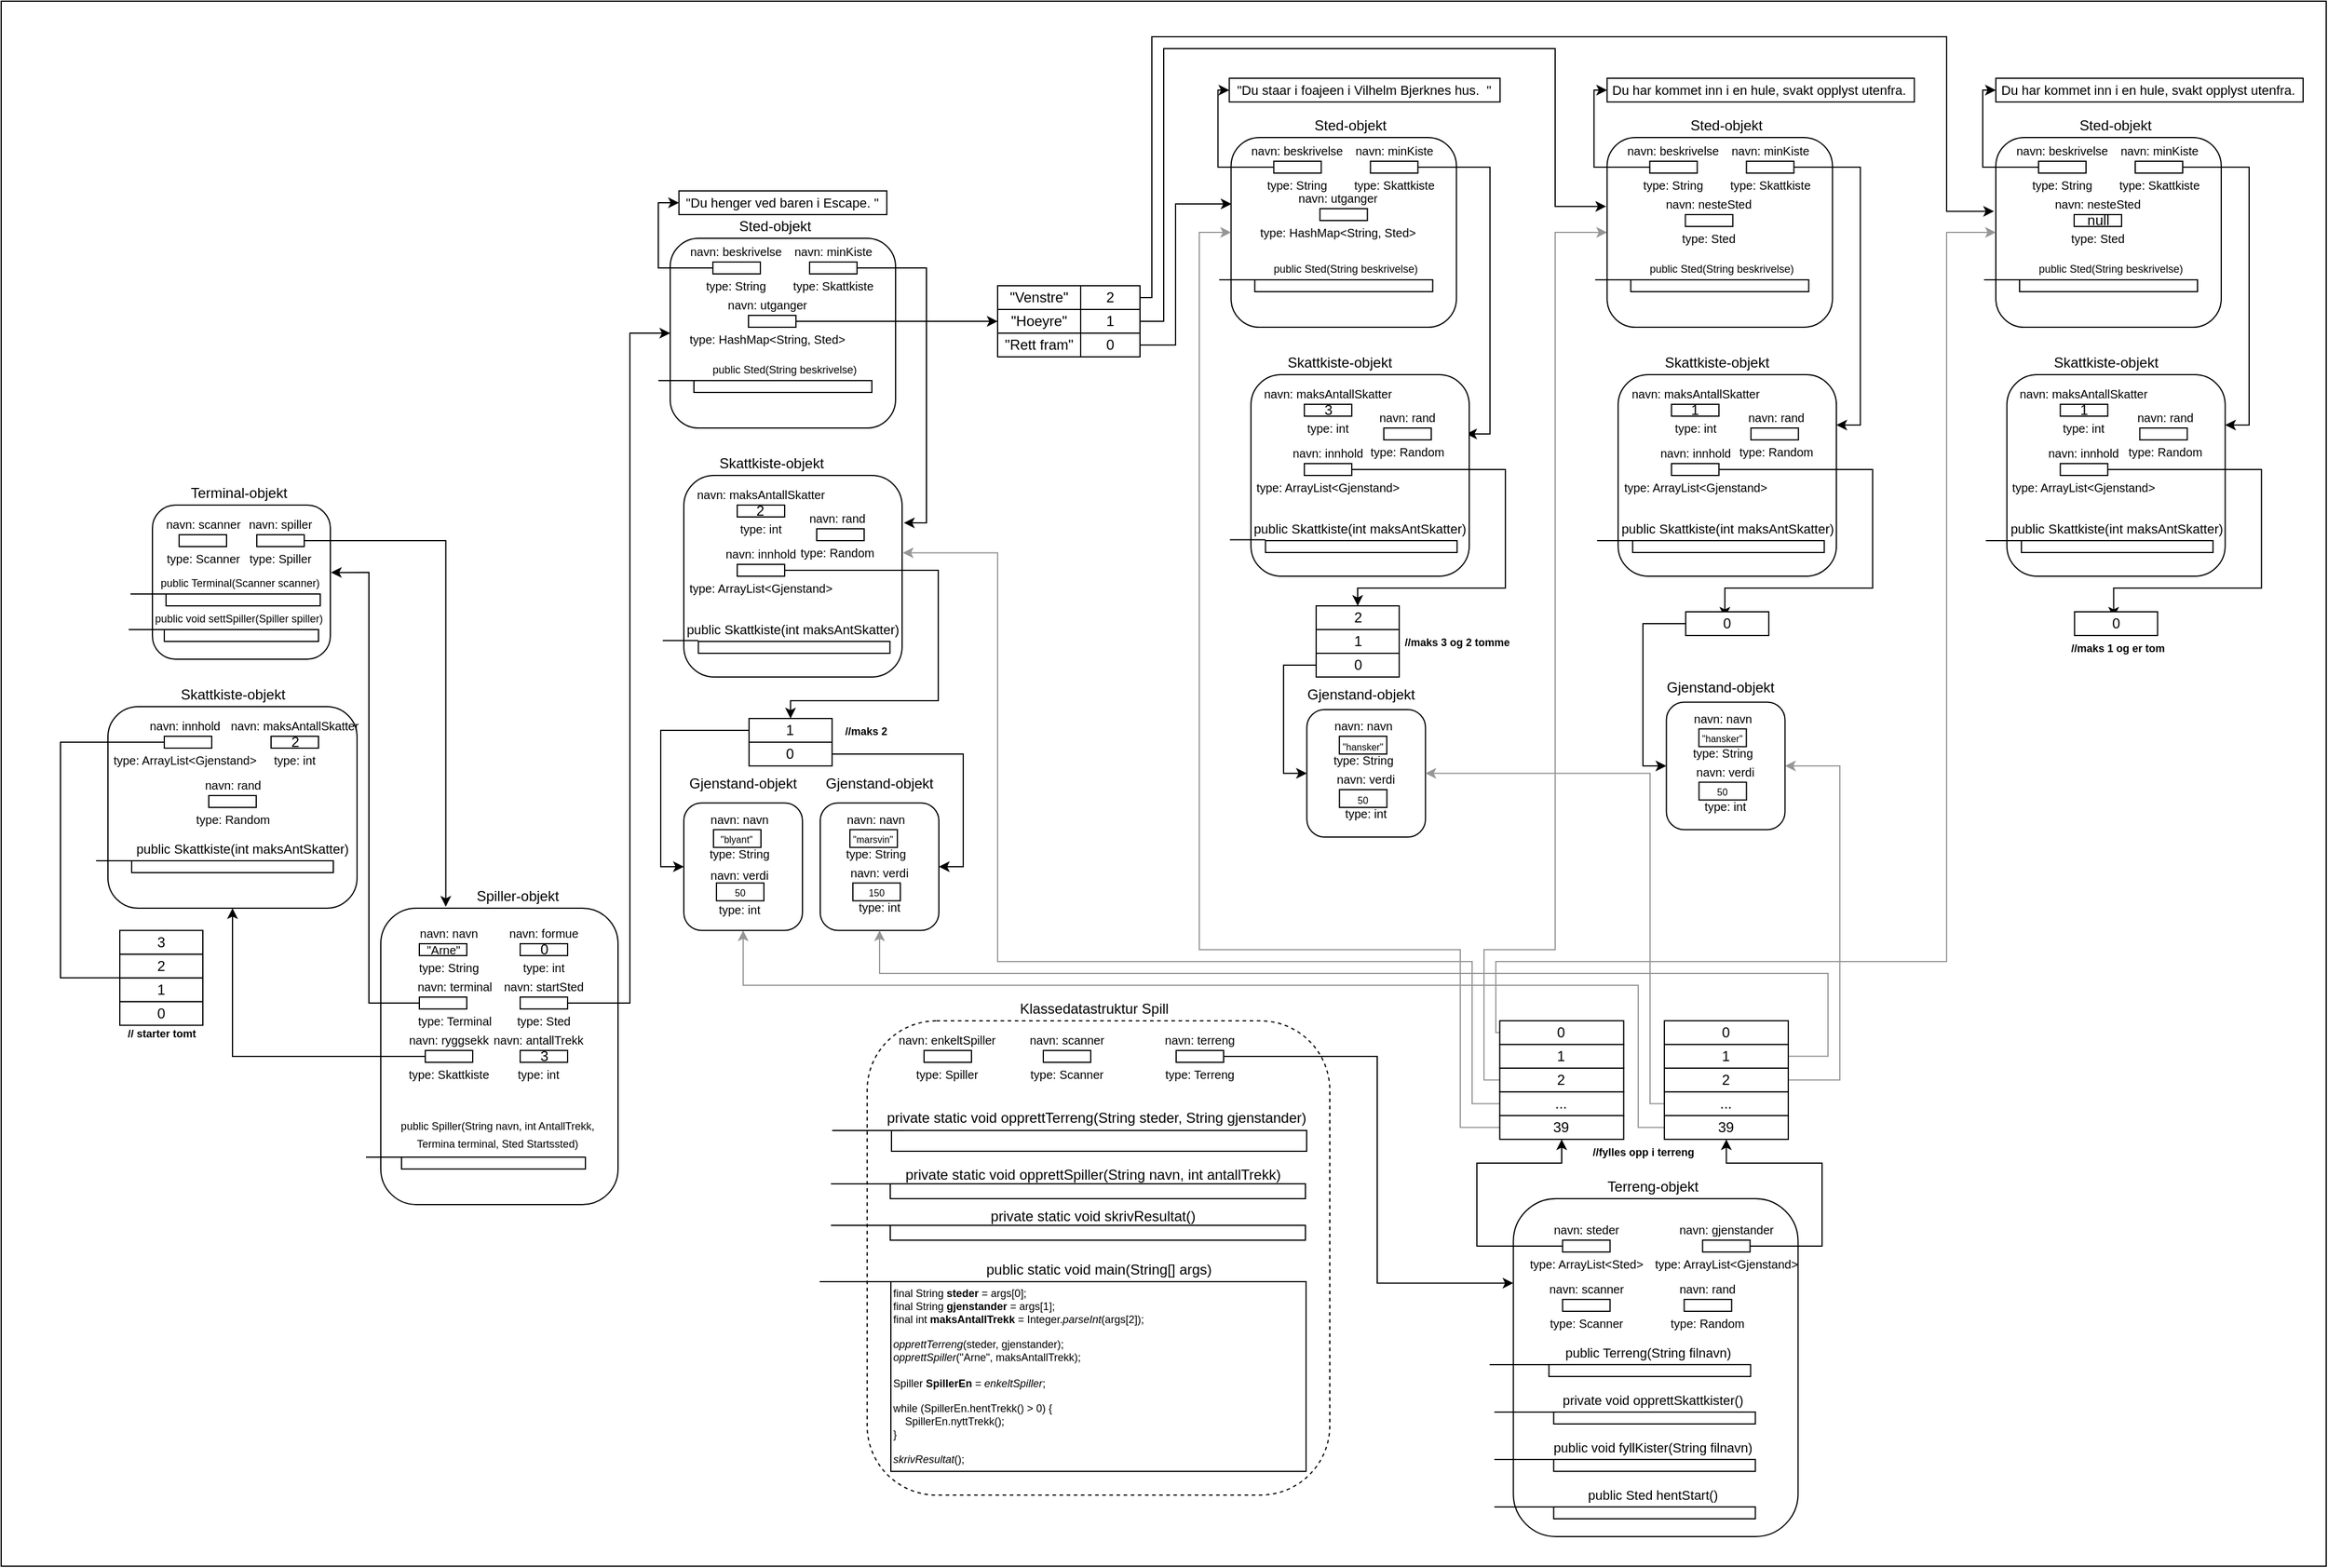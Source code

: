 <mxfile version="13.1.14" type="device"><diagram id="mCCwkAcWdpf4mXvRoD9i" name="Page-1"><mxGraphModel dx="2889" dy="2242" grid="1" gridSize="10" guides="1" tooltips="1" connect="1" arrows="1" fold="1" page="1" pageScale="1" pageWidth="827" pageHeight="1169" math="0" shadow="0"><root><mxCell id="0"/><mxCell id="1" parent="0"/><mxCell id="dmCT7f-H6KUeQnT7ALLQ-280" value="" style="rounded=1;whiteSpace=wrap;html=1;" vertex="1" parent="1"><mxGeometry x="580.67" y="237.5" width="100" height="107.5" as="geometry"/></mxCell><mxCell id="dmCT7f-H6KUeQnT7ALLQ-285" value="&lt;font style=&quot;font-size: 10px&quot;&gt;navn: navn&lt;br&gt;&lt;br&gt;type: String&lt;/font&gt;" style="text;html=1;strokeColor=none;fillColor=none;align=center;verticalAlign=middle;whiteSpace=wrap;rounded=0;" vertex="1" parent="1"><mxGeometry x="550.67" y="255" width="155" height="20" as="geometry"/></mxCell><mxCell id="6" value="" style="rounded=1;whiteSpace=wrap;html=1;" parent="1" vertex="1"><mxGeometry x="55.47" y="40" width="184" height="170" as="geometry"/></mxCell><mxCell id="7" value="" style="rounded=1;whiteSpace=wrap;html=1;" parent="1" vertex="1"><mxGeometry x="-200.0" y="404.97" width="200" height="250" as="geometry"/></mxCell><mxCell id="8" value="&lt;font style=&quot;font-size: 10px&quot;&gt;navn: navn&lt;br&gt;&lt;br&gt;type: String&lt;/font&gt;" style="text;html=1;strokeColor=none;fillColor=none;align=center;verticalAlign=middle;whiteSpace=wrap;rounded=0;" parent="1" vertex="1"><mxGeometry x="-220.0" y="430" width="155" height="20" as="geometry"/></mxCell><mxCell id="9" value="" style="rounded=1;whiteSpace=wrap;html=1;dashed=1;" parent="1" vertex="1"><mxGeometry x="210" y="500" width="390" height="400" as="geometry"/></mxCell><mxCell id="10" value="&lt;font style=&quot;font-size: 10px&quot;&gt;navn: enkeltSpiller&lt;br&gt;&lt;br&gt;type: Spiller&lt;/font&gt;" style="text;html=1;strokeColor=none;fillColor=none;align=center;verticalAlign=middle;whiteSpace=wrap;rounded=0;" parent="1" vertex="1"><mxGeometry x="200.47" y="520" width="155" height="20" as="geometry"/></mxCell><mxCell id="12" value="" style="rounded=0;whiteSpace=wrap;html=1;" parent="1" vertex="1"><mxGeometry x="257.97" y="525" width="40" height="10" as="geometry"/></mxCell><mxCell id="15" value="&lt;pre style=&quot;font-size: 9px&quot;&gt;&lt;pre&gt;&lt;font face=&quot;Helvetica&quot; style=&quot;background-color: rgb(255 , 255 , 255)&quot;&gt;final String &lt;b&gt;steder &lt;/b&gt;= args[0];&lt;br&gt;final String &lt;b&gt;gjenstander &lt;/b&gt;= args[1];&lt;br&gt;final int &lt;b&gt;maksAntallTrekk &lt;/b&gt;= Integer.&lt;span style=&quot;font-style: italic&quot;&gt;parseInt&lt;/span&gt;(args[2]);&lt;br&gt;&lt;br&gt;&lt;span style=&quot;font-style: italic&quot;&gt;opprettTerreng&lt;/span&gt;(steder, gjenstander);&lt;br&gt;&lt;span style=&quot;font-style: italic&quot;&gt;opprettSpiller&lt;/span&gt;(&quot;Arne&quot;, maksAntallTrekk);&lt;br&gt;&lt;br&gt;Spiller &lt;b&gt;SpillerEn &lt;/b&gt;= &lt;span style=&quot;font-style: italic&quot;&gt;enkeltSpiller&lt;/span&gt;;&lt;br&gt;&lt;br&gt;while (SpillerEn.hentTrekk() &amp;gt; 0) {&lt;br&gt;    SpillerEn.nyttTrekk();&lt;br&gt;}&lt;br&gt;&lt;br&gt;&lt;span style=&quot;font-style: italic&quot;&gt;skrivResultat&lt;/span&gt;();&lt;/font&gt;&lt;/pre&gt;&lt;/pre&gt;" style="rounded=0;whiteSpace=wrap;html=1;align=left;" parent="1" vertex="1"><mxGeometry x="230" y="720" width="350" height="160" as="geometry"/></mxCell><mxCell id="16" value="" style="endArrow=none;html=1;" parent="1" edge="1"><mxGeometry width="50" height="50" relative="1" as="geometry"><mxPoint x="170" y="720" as="sourcePoint"/><mxPoint x="230" y="720" as="targetPoint"/></mxGeometry></mxCell><mxCell id="17" value="public static void main(String[] args)" style="text;html=1;align=center;verticalAlign=middle;resizable=0;points=[];autosize=1;" parent="1" vertex="1"><mxGeometry x="300.47" y="700" width="210" height="20" as="geometry"/></mxCell><mxCell id="18" value="Spiller-objekt" style="text;html=1;align=center;verticalAlign=middle;resizable=0;points=[];autosize=1;" parent="1" vertex="1"><mxGeometry x="-125.0" y="384.97" width="80" height="20" as="geometry"/></mxCell><mxCell id="19" value="&lt;font size=&quot;1&quot;&gt;&quot;Arne&quot;&lt;/font&gt;" style="rounded=0;whiteSpace=wrap;html=1;" parent="1" vertex="1"><mxGeometry x="-167.5" y="434.97" width="40" height="10" as="geometry"/></mxCell><mxCell id="20" value="&lt;font style=&quot;font-size: 10px&quot;&gt;navn: formue&lt;br&gt;0&lt;br&gt;type: int&lt;/font&gt;" style="text;html=1;strokeColor=none;fillColor=none;align=center;verticalAlign=middle;whiteSpace=wrap;rounded=0;" parent="1" vertex="1"><mxGeometry x="-140.0" y="429.97" width="155" height="20" as="geometry"/></mxCell><mxCell id="21" value="0" style="rounded=0;whiteSpace=wrap;html=1;" parent="1" vertex="1"><mxGeometry x="-82.5" y="434.97" width="40" height="10" as="geometry"/></mxCell><mxCell id="22" value="&lt;font style=&quot;font-size: 10px&quot;&gt;navn: terminal&lt;br&gt;&lt;br&gt;type: Terminal&lt;/font&gt;" style="text;html=1;strokeColor=none;fillColor=none;align=center;verticalAlign=middle;whiteSpace=wrap;rounded=0;" parent="1" vertex="1"><mxGeometry x="-215.0" y="475" width="155" height="20" as="geometry"/></mxCell><mxCell id="dmCT7f-H6KUeQnT7ALLQ-233" style="edgeStyle=orthogonalEdgeStyle;rounded=0;orthogonalLoop=1;jettySize=auto;html=1;entryX=1.01;entryY=0.091;entryDx=0;entryDy=0;entryPerimeter=0;" edge="1" parent="1" source="24" target="195"><mxGeometry relative="1" as="geometry"><Array as="points"><mxPoint x="-210" y="485"/><mxPoint x="-210" y="122"/></Array></mxGeometry></mxCell><mxCell id="24" value="" style="rounded=0;whiteSpace=wrap;html=1;" parent="1" vertex="1"><mxGeometry x="-167.5" y="479.97" width="40" height="10" as="geometry"/></mxCell><mxCell id="25" value="&lt;font style=&quot;font-size: 10px&quot;&gt;navn: startSted&lt;br&gt;&lt;br&gt;type: Sted&lt;/font&gt;" style="text;html=1;strokeColor=none;fillColor=none;align=center;verticalAlign=middle;whiteSpace=wrap;rounded=0;" parent="1" vertex="1"><mxGeometry x="-140.0" y="474.97" width="155" height="20" as="geometry"/></mxCell><mxCell id="26" style="edgeStyle=orthogonalEdgeStyle;rounded=0;orthogonalLoop=1;jettySize=auto;html=1;" parent="1" source="27" target="56" edge="1"><mxGeometry relative="1" as="geometry"><mxPoint x="480" y="160" as="targetPoint"/><Array as="points"><mxPoint x="10" y="485"/><mxPoint x="10" y="-80"/></Array></mxGeometry></mxCell><mxCell id="27" value="" style="rounded=0;whiteSpace=wrap;html=1;" parent="1" vertex="1"><mxGeometry x="-82.5" y="479.97" width="40" height="10" as="geometry"/></mxCell><mxCell id="28" value="&lt;font style=&quot;font-size: 9px&quot;&gt;public Spiller(String navn, int AntallTrekk, &lt;br&gt;Termina terminal, Sted Startssted)&lt;/font&gt;" style="text;html=1;align=center;verticalAlign=middle;resizable=0;points=[];autosize=1;" parent="1" vertex="1"><mxGeometry x="-192.5" y="574.97" width="180" height="40" as="geometry"/></mxCell><mxCell id="29" value="" style="rounded=0;whiteSpace=wrap;html=1;" parent="1" vertex="1"><mxGeometry x="-182.5" y="614.97" width="155" height="10" as="geometry"/></mxCell><mxCell id="30" value="" style="endArrow=none;html=1;" parent="1" edge="1"><mxGeometry width="50" height="50" relative="1" as="geometry"><mxPoint x="-212.5" y="614.97" as="sourcePoint"/><mxPoint x="-182.5" y="614.97" as="targetPoint"/></mxGeometry></mxCell><mxCell id="31" value="&lt;font style=&quot;font-size: 10px&quot;&gt;navn: ryggsekk&lt;br&gt;&lt;br&gt;type: Skattkiste&lt;/font&gt;" style="text;html=1;strokeColor=none;fillColor=none;align=center;verticalAlign=middle;whiteSpace=wrap;rounded=0;" parent="1" vertex="1"><mxGeometry x="-220.0" y="519.97" width="155" height="20" as="geometry"/></mxCell><mxCell id="32" style="edgeStyle=orthogonalEdgeStyle;rounded=0;orthogonalLoop=1;jettySize=auto;html=1;" parent="1" source="33" target="36" edge="1"><mxGeometry relative="1" as="geometry"><mxPoint y="240" as="targetPoint"/></mxGeometry></mxCell><mxCell id="33" value="" style="rounded=0;whiteSpace=wrap;html=1;" parent="1" vertex="1"><mxGeometry x="-162.5" y="524.97" width="40" height="10" as="geometry"/></mxCell><mxCell id="34" value="&lt;font style=&quot;font-size: 10px&quot;&gt;navn: antallTrekk&lt;br&gt;&lt;br&gt;type: int&lt;/font&gt;" style="text;html=1;strokeColor=none;fillColor=none;align=center;verticalAlign=middle;whiteSpace=wrap;rounded=0;" parent="1" vertex="1"><mxGeometry x="-127.5" y="519.94" width="120" height="20" as="geometry"/></mxCell><mxCell id="35" value="3" style="rounded=0;whiteSpace=wrap;html=1;" parent="1" vertex="1"><mxGeometry x="-82.5" y="524.97" width="40" height="10" as="geometry"/></mxCell><mxCell id="36" value="" style="rounded=1;whiteSpace=wrap;html=1;" parent="1" vertex="1"><mxGeometry x="-430" y="235" width="210" height="170" as="geometry"/></mxCell><mxCell id="37" value="Skattkiste-objekt" style="text;html=1;align=center;verticalAlign=middle;resizable=0;points=[];autosize=1;" parent="1" vertex="1"><mxGeometry x="-375" y="215" width="100" height="20" as="geometry"/></mxCell><mxCell id="38" value="&lt;font style=&quot;font-size: 10px&quot;&gt;navn: maksAntallSkatter&lt;br&gt;0&lt;br&gt;type: int&lt;/font&gt;" style="text;html=1;strokeColor=none;fillColor=none;align=center;verticalAlign=middle;whiteSpace=wrap;rounded=0;" parent="1" vertex="1"><mxGeometry x="-350" y="255" width="155" height="20" as="geometry"/></mxCell><mxCell id="39" value="2" style="rounded=0;whiteSpace=wrap;html=1;" parent="1" vertex="1"><mxGeometry x="-292.5" y="260" width="40" height="10" as="geometry"/></mxCell><mxCell id="40" value="&lt;font style=&quot;font-size: 10px&quot;&gt;navn: innhold&lt;br&gt;0&lt;br&gt;type: ArrayList&amp;lt;Gjenstand&amp;gt;&lt;/font&gt;" style="text;html=1;strokeColor=none;fillColor=none;align=center;verticalAlign=middle;whiteSpace=wrap;rounded=0;" parent="1" vertex="1"><mxGeometry x="-430" y="255" width="130" height="20" as="geometry"/></mxCell><mxCell id="41" style="edgeStyle=orthogonalEdgeStyle;rounded=0;orthogonalLoop=1;jettySize=auto;html=1;entryX=1;entryY=1;entryDx=0;entryDy=0;" parent="1" source="42" target="48" edge="1"><mxGeometry relative="1" as="geometry"><Array as="points"><mxPoint x="-470" y="265"/><mxPoint x="-470" y="464"/></Array></mxGeometry></mxCell><mxCell id="42" value="" style="rounded=0;whiteSpace=wrap;html=1;" parent="1" vertex="1"><mxGeometry x="-382.5" y="260" width="40" height="10" as="geometry"/></mxCell><mxCell id="43" value="&lt;font style=&quot;font-size: 11px&quot;&gt;public Skattkiste(int maksAntSkatter)&lt;/font&gt;" style="text;html=1;align=center;verticalAlign=middle;resizable=0;points=[];autosize=1;" parent="1" vertex="1"><mxGeometry x="-412.5" y="345" width="190" height="20" as="geometry"/></mxCell><mxCell id="44" value="" style="rounded=0;whiteSpace=wrap;html=1;" parent="1" vertex="1"><mxGeometry x="-410" y="365" width="170" height="10" as="geometry"/></mxCell><mxCell id="45" value="" style="endArrow=none;html=1;" parent="1" edge="1"><mxGeometry width="50" height="50" relative="1" as="geometry"><mxPoint x="-440" y="365" as="sourcePoint"/><mxPoint x="-402.5" y="365" as="targetPoint"/></mxGeometry></mxCell><mxCell id="46" value="0" style="rounded=0;whiteSpace=wrap;html=1;" parent="1" vertex="1"><mxGeometry x="-420" y="483.75" width="70" height="20" as="geometry"/></mxCell><mxCell id="47" value="1" style="rounded=0;whiteSpace=wrap;html=1;" parent="1" vertex="1"><mxGeometry x="-420" y="463.75" width="70" height="20" as="geometry"/></mxCell><mxCell id="48" value="2" style="rounded=0;whiteSpace=wrap;html=1;" parent="1" vertex="1"><mxGeometry x="-420" y="443.75" width="70" height="20" as="geometry"/></mxCell><mxCell id="49" value="3" style="rounded=0;whiteSpace=wrap;html=1;" parent="1" vertex="1"><mxGeometry x="-420" y="423.75" width="70" height="20" as="geometry"/></mxCell><mxCell id="50" value="" style="rounded=1;whiteSpace=wrap;html=1;" parent="1" vertex="1"><mxGeometry x="-392.5" y="65" width="150" height="130" as="geometry"/></mxCell><mxCell id="51" value="&lt;font style=&quot;font-size: 9px&quot;&gt;public void settSpiller(Spiller spiller)&lt;/font&gt;" style="text;html=1;align=center;verticalAlign=middle;resizable=0;points=[];autosize=1;" parent="1" vertex="1"><mxGeometry x="-400" y="150" width="160" height="20" as="geometry"/></mxCell><mxCell id="52" value="" style="rounded=0;whiteSpace=wrap;html=1;" parent="1" vertex="1"><mxGeometry x="-382.5" y="170" width="130" height="10" as="geometry"/></mxCell><mxCell id="53" value="&lt;font style=&quot;font-size: 10px&quot;&gt;navn: scanner&lt;br&gt;0&lt;br&gt;type: Scanner&lt;/font&gt;" style="text;html=1;strokeColor=none;fillColor=none;align=center;verticalAlign=middle;whiteSpace=wrap;rounded=0;" parent="1" vertex="1"><mxGeometry x="-427.5" y="85" width="155" height="20" as="geometry"/></mxCell><mxCell id="54" value="" style="rounded=0;whiteSpace=wrap;html=1;" parent="1" vertex="1"><mxGeometry x="-370" y="90" width="40" height="10" as="geometry"/></mxCell><mxCell id="55" value="" style="endArrow=none;html=1;" parent="1" edge="1"><mxGeometry width="50" height="50" relative="1" as="geometry"><mxPoint x="-412.5" y="170" as="sourcePoint"/><mxPoint x="-382.5" y="170" as="targetPoint"/></mxGeometry></mxCell><mxCell id="56" value="" style="rounded=1;whiteSpace=wrap;html=1;" parent="1" vertex="1"><mxGeometry x="43.97" y="-160" width="190" height="160" as="geometry"/></mxCell><mxCell id="57" value="Sted-objekt" style="text;html=1;align=center;verticalAlign=middle;resizable=0;points=[];autosize=1;" parent="1" vertex="1"><mxGeometry x="92.47" y="-180" width="80" height="20" as="geometry"/></mxCell><mxCell id="58" value="&lt;font style=&quot;font-size: 10px&quot;&gt;navn: beskrivelse&lt;br&gt;0&lt;br&gt;type: String&lt;/font&gt;" style="text;html=1;strokeColor=none;fillColor=none;align=center;verticalAlign=middle;whiteSpace=wrap;rounded=0;" parent="1" vertex="1"><mxGeometry x="22.47" y="-145" width="155" height="20" as="geometry"/></mxCell><mxCell id="59" style="edgeStyle=orthogonalEdgeStyle;rounded=0;orthogonalLoop=1;jettySize=auto;html=1;" parent="1" source="60" target="70" edge="1"><mxGeometry relative="1" as="geometry"><mxPoint x="23.97" y="-210" as="targetPoint"/><Array as="points"><mxPoint x="33.97" y="-135"/></Array></mxGeometry></mxCell><mxCell id="60" value="" style="rounded=0;whiteSpace=wrap;html=1;" parent="1" vertex="1"><mxGeometry x="79.97" y="-140" width="40" height="10" as="geometry"/></mxCell><mxCell id="61" value="&lt;span style=&quot;font-size: 10px&quot;&gt;navn: minKiste&lt;br&gt;&lt;br&gt;type: Skattkiste&lt;br&gt;&lt;/span&gt;" style="text;html=1;strokeColor=none;fillColor=none;align=center;verticalAlign=middle;whiteSpace=wrap;rounded=0;" parent="1" vertex="1"><mxGeometry x="103.97" y="-145" width="155" height="20" as="geometry"/></mxCell><mxCell id="dmCT7f-H6KUeQnT7ALLQ-265" style="edgeStyle=orthogonalEdgeStyle;rounded=0;orthogonalLoop=1;jettySize=auto;html=1;" edge="1" parent="1" source="63"><mxGeometry relative="1" as="geometry"><mxPoint x="241" y="80" as="targetPoint"/><Array as="points"><mxPoint x="260" y="-135"/><mxPoint x="260" y="80"/></Array></mxGeometry></mxCell><mxCell id="63" value="" style="rounded=0;whiteSpace=wrap;html=1;" parent="1" vertex="1"><mxGeometry x="161.47" y="-140" width="40" height="10" as="geometry"/></mxCell><mxCell id="64" value="&lt;font style=&quot;font-size: 10px&quot;&gt;navn: utganger&lt;br&gt;&lt;br&gt;type: HashMap&amp;lt;String, Sted&amp;gt;&lt;/font&gt;" style="text;html=1;strokeColor=none;fillColor=none;align=center;verticalAlign=middle;whiteSpace=wrap;rounded=0;" parent="1" vertex="1"><mxGeometry x="53.68" y="-100" width="144.29" height="20" as="geometry"/></mxCell><mxCell id="dmCT7f-H6KUeQnT7ALLQ-352" style="edgeStyle=orthogonalEdgeStyle;rounded=0;orthogonalLoop=1;jettySize=auto;html=1;strokeColor=#000000;" edge="1" parent="1" source="66"><mxGeometry relative="1" as="geometry"><mxPoint x="320" y="-90" as="targetPoint"/></mxGeometry></mxCell><mxCell id="66" value="" style="rounded=0;whiteSpace=wrap;html=1;" parent="1" vertex="1"><mxGeometry x="109.97" y="-95" width="40" height="10" as="geometry"/></mxCell><mxCell id="67" value="&lt;font style=&quot;font-size: 9px&quot;&gt;public Sted(String beskrivelse)&lt;/font&gt;" style="text;html=1;align=center;verticalAlign=middle;resizable=0;points=[];autosize=1;" parent="1" vertex="1"><mxGeometry x="69.97" y="-60" width="140" height="20" as="geometry"/></mxCell><mxCell id="68" value="" style="rounded=0;whiteSpace=wrap;html=1;" parent="1" vertex="1"><mxGeometry x="63.97" y="-40" width="150" height="10" as="geometry"/></mxCell><mxCell id="69" value="" style="endArrow=none;html=1;" parent="1" edge="1"><mxGeometry width="50" height="50" relative="1" as="geometry"><mxPoint x="33.97" y="-40" as="sourcePoint"/><mxPoint x="69.97" y="-40" as="targetPoint"/></mxGeometry></mxCell><mxCell id="70" value="&lt;div style=&quot;font-size: 11px&quot;&gt;&lt;div&gt;&quot;Du henger ved baren i Escape. &quot;&lt;/div&gt;&lt;/div&gt;" style="rounded=0;whiteSpace=wrap;html=1;align=center;" parent="1" vertex="1"><mxGeometry x="51.34" y="-200" width="175.25" height="20" as="geometry"/></mxCell><mxCell id="71" value="Skattkiste-objekt" style="text;html=1;align=center;verticalAlign=middle;resizable=0;points=[];autosize=1;" parent="1" vertex="1"><mxGeometry x="79.47" y="20" width="100" height="20" as="geometry"/></mxCell><mxCell id="72" value="&lt;font style=&quot;font-size: 10px&quot;&gt;navn: maksAntallSkatter&lt;br&gt;0&lt;br&gt;type: int&lt;/font&gt;" style="text;html=1;strokeColor=none;fillColor=none;align=center;verticalAlign=middle;whiteSpace=wrap;rounded=0;" parent="1" vertex="1"><mxGeometry x="42.97" y="60" width="155" height="20" as="geometry"/></mxCell><mxCell id="73" value="2" style="rounded=0;whiteSpace=wrap;html=1;" parent="1" vertex="1"><mxGeometry x="100.47" y="65" width="40" height="10" as="geometry"/></mxCell><mxCell id="74" value="&lt;font style=&quot;font-size: 10px&quot;&gt;navn: innhold&lt;br&gt;0&lt;br&gt;type: ArrayList&amp;lt;Gjenstand&amp;gt;&lt;/font&gt;" style="text;html=1;strokeColor=none;fillColor=none;align=center;verticalAlign=middle;whiteSpace=wrap;rounded=0;" parent="1" vertex="1"><mxGeometry x="42.97" y="110" width="155" height="20" as="geometry"/></mxCell><mxCell id="75" style="edgeStyle=orthogonalEdgeStyle;rounded=0;orthogonalLoop=1;jettySize=auto;html=1;entryX=0.5;entryY=0;entryDx=0;entryDy=0;" parent="1" source="76" target="83" edge="1"><mxGeometry relative="1" as="geometry"><Array as="points"><mxPoint x="269.97" y="120"/><mxPoint x="269.97" y="230"/><mxPoint x="145.97" y="230"/></Array></mxGeometry></mxCell><mxCell id="76" value="" style="rounded=0;whiteSpace=wrap;html=1;" parent="1" vertex="1"><mxGeometry x="100.47" y="115" width="40" height="10" as="geometry"/></mxCell><mxCell id="77" value="&lt;font style=&quot;font-size: 11px&quot;&gt;public Skattkiste(int maksAntSkatter)&lt;/font&gt;" style="text;html=1;align=center;verticalAlign=middle;resizable=0;points=[];autosize=1;" parent="1" vertex="1"><mxGeometry x="52.22" y="160" width="190" height="20" as="geometry"/></mxCell><mxCell id="78" value="" style="rounded=0;whiteSpace=wrap;html=1;" parent="1" vertex="1"><mxGeometry x="67.72" y="180" width="161.5" height="10" as="geometry"/></mxCell><mxCell id="79" value="" style="endArrow=none;html=1;" parent="1" edge="1"><mxGeometry width="50" height="50" relative="1" as="geometry"><mxPoint x="37.72" y="179.31" as="sourcePoint"/><mxPoint x="67.72" y="179.31" as="targetPoint"/></mxGeometry></mxCell><mxCell id="dmCT7f-H6KUeQnT7ALLQ-262" style="edgeStyle=orthogonalEdgeStyle;rounded=0;orthogonalLoop=1;jettySize=auto;html=1;entryX=1;entryY=0.5;entryDx=0;entryDy=0;" edge="1" parent="1" source="81" target="84"><mxGeometry relative="1" as="geometry"><Array as="points"><mxPoint x="291" y="275"/><mxPoint x="291" y="370"/></Array></mxGeometry></mxCell><mxCell id="81" value="0" style="rounded=0;whiteSpace=wrap;html=1;" parent="1" vertex="1"><mxGeometry x="110.44" y="265" width="70" height="20" as="geometry"/></mxCell><mxCell id="dmCT7f-H6KUeQnT7ALLQ-261" style="edgeStyle=orthogonalEdgeStyle;rounded=0;orthogonalLoop=1;jettySize=auto;html=1;entryX=0;entryY=0.5;entryDx=0;entryDy=0;" edge="1" parent="1" source="83" target="dmCT7f-H6KUeQnT7ALLQ-253"><mxGeometry relative="1" as="geometry"><Array as="points"><mxPoint x="36" y="255"/><mxPoint x="36" y="370"/></Array></mxGeometry></mxCell><mxCell id="83" value="1" style="rounded=0;whiteSpace=wrap;html=1;" parent="1" vertex="1"><mxGeometry x="110.44" y="245" width="70" height="20" as="geometry"/></mxCell><mxCell id="84" value="" style="rounded=1;whiteSpace=wrap;html=1;" parent="1" vertex="1"><mxGeometry x="170.47" y="316.25" width="100" height="107.5" as="geometry"/></mxCell><mxCell id="85" value="Gjenstand-objekt" style="text;html=1;align=center;verticalAlign=middle;resizable=0;points=[];autosize=1;" parent="1" vertex="1"><mxGeometry x="165.47" y="290" width="110" height="20" as="geometry"/></mxCell><mxCell id="87" value="&lt;font style=&quot;font-size: 8px&quot;&gt;&quot;marsvin&quot;&lt;/font&gt;" style="rounded=0;whiteSpace=wrap;html=1;" parent="1" vertex="1"><mxGeometry x="195.47" y="338.75" width="40" height="15" as="geometry"/></mxCell><mxCell id="88" value="&lt;font style=&quot;font-size: 10px&quot;&gt;navn: verdi&lt;br&gt;&lt;br&gt;type: int&lt;/font&gt;" style="text;html=1;strokeColor=none;fillColor=none;align=center;verticalAlign=middle;whiteSpace=wrap;rounded=0;" parent="1" vertex="1"><mxGeometry x="142.97" y="378.75" width="155" height="20" as="geometry"/></mxCell><mxCell id="89" value="&lt;font style=&quot;font-size: 8px&quot;&gt;150&lt;/font&gt;" style="rounded=0;whiteSpace=wrap;html=1;" parent="1" vertex="1"><mxGeometry x="197.97" y="383.75" width="40" height="15" as="geometry"/></mxCell><mxCell id="93" value="&lt;font style=&quot;font-size: 10px&quot;&gt;navn: navn&lt;br&gt;&lt;br&gt;type: String&lt;/font&gt;" style="text;html=1;strokeColor=none;fillColor=none;align=center;verticalAlign=middle;whiteSpace=wrap;rounded=0;" parent="1" vertex="1"><mxGeometry x="140.47" y="333.75" width="155" height="20" as="geometry"/></mxCell><mxCell id="94" value="" style="rounded=1;whiteSpace=wrap;html=1;" parent="1" vertex="1"><mxGeometry x="516.78" y="-245" width="190" height="160" as="geometry"/></mxCell><mxCell id="95" value="Sted-objekt" style="text;html=1;align=center;verticalAlign=middle;resizable=0;points=[];autosize=1;" parent="1" vertex="1"><mxGeometry x="576.78" y="-265" width="80" height="20" as="geometry"/></mxCell><mxCell id="96" value="&lt;font style=&quot;font-size: 10px&quot;&gt;navn: beskrivelse&lt;br&gt;0&lt;br&gt;type: String&lt;/font&gt;" style="text;html=1;strokeColor=none;fillColor=none;align=center;verticalAlign=middle;whiteSpace=wrap;rounded=0;" parent="1" vertex="1"><mxGeometry x="495.28" y="-230" width="155" height="20" as="geometry"/></mxCell><mxCell id="97" style="edgeStyle=orthogonalEdgeStyle;rounded=0;orthogonalLoop=1;jettySize=auto;html=1;" parent="1" source="98" target="108" edge="1"><mxGeometry relative="1" as="geometry"><mxPoint x="496.78" y="-295" as="targetPoint"/><Array as="points"><mxPoint x="505.75" y="-220"/></Array></mxGeometry></mxCell><mxCell id="98" value="" style="rounded=0;whiteSpace=wrap;html=1;" parent="1" vertex="1"><mxGeometry x="552.78" y="-225" width="40" height="10" as="geometry"/></mxCell><mxCell id="99" value="&lt;span style=&quot;font-size: 10px&quot;&gt;navn: minKiste&lt;br&gt;&lt;br&gt;type: Skattkiste&lt;br&gt;&lt;/span&gt;" style="text;html=1;strokeColor=none;fillColor=none;align=center;verticalAlign=middle;whiteSpace=wrap;rounded=0;" parent="1" vertex="1"><mxGeometry x="576.78" y="-230" width="155" height="20" as="geometry"/></mxCell><mxCell id="dmCT7f-H6KUeQnT7ALLQ-298" style="edgeStyle=orthogonalEdgeStyle;rounded=0;orthogonalLoop=1;jettySize=auto;html=1;" edge="1" parent="1" source="101"><mxGeometry relative="1" as="geometry"><mxPoint x="715.03" y="5" as="targetPoint"/><Array as="points"><mxPoint x="735.03" y="-220"/><mxPoint x="735.03" y="5"/></Array></mxGeometry></mxCell><mxCell id="101" value="" style="rounded=0;whiteSpace=wrap;html=1;" parent="1" vertex="1"><mxGeometry x="634.28" y="-225" width="40" height="10" as="geometry"/></mxCell><mxCell id="105" value="&lt;font style=&quot;font-size: 9px&quot;&gt;public Sted(String beskrivelse)&lt;/font&gt;" style="text;html=1;align=center;verticalAlign=middle;resizable=0;points=[];autosize=1;" parent="1" vertex="1"><mxGeometry x="542.78" y="-145" width="140" height="20" as="geometry"/></mxCell><mxCell id="106" value="" style="rounded=0;whiteSpace=wrap;html=1;" parent="1" vertex="1"><mxGeometry x="536.78" y="-125" width="150" height="10" as="geometry"/></mxCell><mxCell id="107" value="" style="endArrow=none;html=1;" parent="1" edge="1"><mxGeometry width="50" height="50" relative="1" as="geometry"><mxPoint x="506.78" y="-125" as="sourcePoint"/><mxPoint x="542.78" y="-125" as="targetPoint"/></mxGeometry></mxCell><mxCell id="108" value="&lt;div&gt;&lt;font style=&quot;font-size: 11px&quot;&gt;&quot;Du staar i foajeen i Vilhelm Bjerknes hus.&amp;nbsp; &quot;&lt;/font&gt;&lt;/div&gt;" style="rounded=0;whiteSpace=wrap;html=1;align=center;" parent="1" vertex="1"><mxGeometry x="515.28" y="-295" width="228.28" height="20" as="geometry"/></mxCell><mxCell id="115" value="&lt;font style=&quot;font-size: 10px&quot;&gt;navn: scanner&lt;br&gt;&lt;br&gt;type: Scanner&lt;/font&gt;" style="text;html=1;strokeColor=none;fillColor=none;align=center;verticalAlign=middle;whiteSpace=wrap;rounded=0;" parent="1" vertex="1"><mxGeometry x="301" y="520" width="155" height="20" as="geometry"/></mxCell><mxCell id="116" value="" style="rounded=0;whiteSpace=wrap;html=1;" parent="1" vertex="1"><mxGeometry x="358.5" y="525" width="40" height="10" as="geometry"/></mxCell><mxCell id="117" value="&lt;font style=&quot;font-size: 10px&quot;&gt;navn: terreng&lt;br&gt;&lt;br&gt;type: Terreng&lt;/font&gt;" style="text;html=1;strokeColor=none;fillColor=none;align=center;verticalAlign=middle;whiteSpace=wrap;rounded=0;" parent="1" vertex="1"><mxGeometry x="413" y="520" width="155" height="20" as="geometry"/></mxCell><mxCell id="118" style="edgeStyle=orthogonalEdgeStyle;rounded=0;orthogonalLoop=1;jettySize=auto;html=1;entryX=0;entryY=0.25;entryDx=0;entryDy=0;" parent="1" source="119" target="127" edge="1"><mxGeometry relative="1" as="geometry"><mxPoint x="720" y="480" as="targetPoint"/><Array as="points"><mxPoint x="640" y="530"/><mxPoint x="640" y="721"/></Array></mxGeometry></mxCell><mxCell id="119" value="" style="rounded=0;whiteSpace=wrap;html=1;" parent="1" vertex="1"><mxGeometry x="470.5" y="525" width="40" height="10" as="geometry"/></mxCell><mxCell id="120" value="" style="rounded=0;whiteSpace=wrap;html=1;" parent="1" vertex="1"><mxGeometry x="230.53" y="592.47" width="350" height="17.53" as="geometry"/></mxCell><mxCell id="121" value="" style="endArrow=none;html=1;" parent="1" edge="1"><mxGeometry width="50" height="50" relative="1" as="geometry"><mxPoint x="180.53" y="592.47" as="sourcePoint"/><mxPoint x="240.53" y="592.47" as="targetPoint"/></mxGeometry></mxCell><mxCell id="122" value="private static void opprettTerreng(String steder, String gjenstander)" style="text;html=1;align=center;verticalAlign=middle;resizable=0;points=[];autosize=1;" parent="1" vertex="1"><mxGeometry x="218.03" y="572.47" width="370" height="20" as="geometry"/></mxCell><mxCell id="124" value="" style="endArrow=none;html=1;" parent="1" edge="1"><mxGeometry width="50" height="50" relative="1" as="geometry"><mxPoint x="179.47" y="637.44" as="sourcePoint"/><mxPoint x="239.47" y="637.44" as="targetPoint"/></mxGeometry></mxCell><mxCell id="126" value="Terminal-objekt" style="text;html=1;align=center;verticalAlign=middle;resizable=0;points=[];autosize=1;" parent="1" vertex="1"><mxGeometry x="-369.53" y="45" width="100" height="20" as="geometry"/></mxCell><mxCell id="127" value="" style="rounded=1;whiteSpace=wrap;html=1;" parent="1" vertex="1"><mxGeometry x="754.76" y="649.97" width="240" height="285" as="geometry"/></mxCell><mxCell id="128" value="&lt;font style=&quot;font-size: 10px&quot;&gt;navn: steder&lt;br&gt;&lt;br&gt;type: ArrayList&amp;lt;Sted&amp;gt;&lt;/font&gt;" style="text;html=1;strokeColor=none;fillColor=none;align=center;verticalAlign=middle;whiteSpace=wrap;rounded=0;" parent="1" vertex="1"><mxGeometry x="738.76" y="679.97" width="155" height="20" as="geometry"/></mxCell><mxCell id="129" style="edgeStyle=orthogonalEdgeStyle;rounded=0;orthogonalLoop=1;jettySize=auto;html=1;entryX=0.5;entryY=1;entryDx=0;entryDy=0;" parent="1" source="130" target="207" edge="1"><mxGeometry relative="1" as="geometry"><Array as="points"><mxPoint x="724" y="690"/><mxPoint x="724" y="620"/><mxPoint x="795" y="620"/></Array></mxGeometry></mxCell><mxCell id="130" value="" style="rounded=0;whiteSpace=wrap;html=1;" parent="1" vertex="1"><mxGeometry x="796.26" y="684.97" width="40" height="10" as="geometry"/></mxCell><mxCell id="131" value="&lt;font style=&quot;font-size: 10px&quot;&gt;navn: gjenstander&lt;br&gt;&lt;br&gt;type: ArrayList&amp;lt;Gjenstand&amp;gt;&lt;/font&gt;" style="text;html=1;strokeColor=none;fillColor=none;align=center;verticalAlign=middle;whiteSpace=wrap;rounded=0;" parent="1" vertex="1"><mxGeometry x="856.79" y="679.97" width="155" height="20" as="geometry"/></mxCell><mxCell id="132" style="edgeStyle=orthogonalEdgeStyle;rounded=0;orthogonalLoop=1;jettySize=auto;html=1;entryX=0.5;entryY=1;entryDx=0;entryDy=0;" parent="1" source="133" target="202" edge="1"><mxGeometry relative="1" as="geometry"><Array as="points"><mxPoint x="1015" y="690"/><mxPoint x="1015" y="620"/><mxPoint x="934" y="620"/></Array></mxGeometry></mxCell><mxCell id="133" value="" style="rounded=0;whiteSpace=wrap;html=1;" parent="1" vertex="1"><mxGeometry x="914.29" y="684.97" width="40" height="10" as="geometry"/></mxCell><mxCell id="134" value="&lt;font style=&quot;font-size: 10px&quot;&gt;navn: scanner&lt;br&gt;&lt;br&gt;type: Scanner&lt;/font&gt;" style="text;html=1;strokeColor=none;fillColor=none;align=center;verticalAlign=middle;whiteSpace=wrap;rounded=0;" parent="1" vertex="1"><mxGeometry x="738.76" y="729.97" width="155" height="20" as="geometry"/></mxCell><mxCell id="135" value="" style="rounded=0;whiteSpace=wrap;html=1;" parent="1" vertex="1"><mxGeometry x="796.26" y="734.97" width="40" height="10" as="geometry"/></mxCell><mxCell id="136" value="&lt;font style=&quot;font-size: 10px&quot;&gt;navn: rand&lt;br&gt;&lt;br&gt;type: Random&lt;/font&gt;" style="text;html=1;strokeColor=none;fillColor=none;align=center;verticalAlign=middle;whiteSpace=wrap;rounded=0;" parent="1" vertex="1"><mxGeometry x="841.26" y="729.97" width="155" height="20" as="geometry"/></mxCell><mxCell id="137" value="" style="rounded=0;whiteSpace=wrap;html=1;" parent="1" vertex="1"><mxGeometry x="898.76" y="734.97" width="40" height="10" as="geometry"/></mxCell><mxCell id="138" value="&lt;font style=&quot;font-size: 11px&quot;&gt;public Terreng(String filnavn)&lt;/font&gt;" style="text;html=1;align=center;verticalAlign=middle;resizable=0;points=[];autosize=1;" parent="1" vertex="1"><mxGeometry x="788.26" y="769.97" width="160" height="20" as="geometry"/></mxCell><mxCell id="139" value="" style="rounded=0;whiteSpace=wrap;html=1;" parent="1" vertex="1"><mxGeometry x="784.76" y="789.97" width="170" height="10" as="geometry"/></mxCell><mxCell id="140" value="" style="endArrow=none;html=1;" parent="1" edge="1"><mxGeometry width="50" height="50" relative="1" as="geometry"><mxPoint x="734.76" y="789.97" as="sourcePoint"/><mxPoint x="784.76" y="789.97" as="targetPoint"/></mxGeometry></mxCell><mxCell id="141" value="&lt;font style=&quot;font-size: 11px&quot;&gt;private void opprettSkattkister()&lt;/font&gt;" style="text;html=1;align=center;verticalAlign=middle;resizable=0;points=[];autosize=1;" parent="1" vertex="1"><mxGeometry x="787.26" y="809.97" width="170" height="20" as="geometry"/></mxCell><mxCell id="142" value="" style="rounded=0;whiteSpace=wrap;html=1;" parent="1" vertex="1"><mxGeometry x="788.76" y="829.97" width="170" height="10" as="geometry"/></mxCell><mxCell id="143" value="" style="endArrow=none;html=1;" parent="1" edge="1"><mxGeometry width="50" height="50" relative="1" as="geometry"><mxPoint x="738.76" y="829.97" as="sourcePoint"/><mxPoint x="788.76" y="829.97" as="targetPoint"/></mxGeometry></mxCell><mxCell id="144" value="&lt;span style=&quot;font-size: 11px&quot;&gt;public void fyllKister(String filnavn)&lt;/span&gt;" style="text;html=1;align=center;verticalAlign=middle;resizable=0;points=[];autosize=1;" parent="1" vertex="1"><mxGeometry x="782.26" y="849.97" width="180" height="20" as="geometry"/></mxCell><mxCell id="145" value="" style="rounded=0;whiteSpace=wrap;html=1;" parent="1" vertex="1"><mxGeometry x="788.76" y="869.97" width="170" height="10" as="geometry"/></mxCell><mxCell id="146" value="" style="endArrow=none;html=1;" parent="1" edge="1"><mxGeometry width="50" height="50" relative="1" as="geometry"><mxPoint x="738.76" y="869.97" as="sourcePoint"/><mxPoint x="788.76" y="869.97" as="targetPoint"/></mxGeometry></mxCell><mxCell id="147" value="&lt;font style=&quot;font-size: 10px&quot;&gt;navn: rand&lt;br&gt;0&lt;br&gt;type: Random&lt;/font&gt;" style="text;html=1;strokeColor=none;fillColor=none;align=center;verticalAlign=middle;whiteSpace=wrap;rounded=0;" parent="1" vertex="1"><mxGeometry x="-402.5" y="305" width="155" height="20" as="geometry"/></mxCell><mxCell id="148" value="" style="rounded=0;whiteSpace=wrap;html=1;" parent="1" vertex="1"><mxGeometry x="-345" y="310" width="40" height="10" as="geometry"/></mxCell><mxCell id="149" value="&lt;font style=&quot;font-size: 10px&quot;&gt;navn: rand&lt;br&gt;&lt;br&gt;type: Random&lt;/font&gt;" style="text;html=1;strokeColor=none;fillColor=none;align=center;verticalAlign=middle;whiteSpace=wrap;rounded=0;" parent="1" vertex="1"><mxGeometry x="140.47" y="80" width="90.03" height="20" as="geometry"/></mxCell><mxCell id="150" value="" style="rounded=0;whiteSpace=wrap;html=1;" parent="1" vertex="1"><mxGeometry x="167.47" y="85" width="40" height="10" as="geometry"/></mxCell><mxCell id="163" value="" style="rounded=1;whiteSpace=wrap;html=1;" parent="1" vertex="1"><mxGeometry x="1161.5" y="-245" width="190" height="160" as="geometry"/></mxCell><mxCell id="164" value="Sted-objekt" style="text;html=1;align=center;verticalAlign=middle;resizable=0;points=[];autosize=1;" parent="1" vertex="1"><mxGeometry x="1221.5" y="-265" width="80" height="20" as="geometry"/></mxCell><mxCell id="165" value="&lt;font style=&quot;font-size: 10px&quot;&gt;navn: beskrivelse&lt;br&gt;0&lt;br&gt;type: String&lt;/font&gt;" style="text;html=1;strokeColor=none;fillColor=none;align=center;verticalAlign=middle;whiteSpace=wrap;rounded=0;" parent="1" vertex="1"><mxGeometry x="1140" y="-230" width="155" height="20" as="geometry"/></mxCell><mxCell id="166" style="edgeStyle=orthogonalEdgeStyle;rounded=0;orthogonalLoop=1;jettySize=auto;html=1;entryX=0;entryY=0.5;entryDx=0;entryDy=0;" parent="1" source="167" edge="1" target="190"><mxGeometry relative="1" as="geometry"><mxPoint x="1150.47" y="-285" as="targetPoint"/><Array as="points"><mxPoint x="1150.47" y="-220"/><mxPoint x="1150.47" y="-285"/></Array></mxGeometry></mxCell><mxCell id="167" value="" style="rounded=0;whiteSpace=wrap;html=1;" parent="1" vertex="1"><mxGeometry x="1197.5" y="-225" width="40" height="10" as="geometry"/></mxCell><mxCell id="168" value="&lt;span style=&quot;font-size: 10px&quot;&gt;navn: minKiste&lt;br&gt;&lt;br&gt;type: Skattkiste&lt;br&gt;&lt;/span&gt;" style="text;html=1;strokeColor=none;fillColor=none;align=center;verticalAlign=middle;whiteSpace=wrap;rounded=0;" parent="1" vertex="1"><mxGeometry x="1221.5" y="-230" width="155" height="20" as="geometry"/></mxCell><mxCell id="dmCT7f-H6KUeQnT7ALLQ-321" style="edgeStyle=orthogonalEdgeStyle;rounded=0;orthogonalLoop=1;jettySize=auto;html=1;entryX=1;entryY=0.25;entryDx=0;entryDy=0;" edge="1" parent="1" source="170" target="dmCT7f-H6KUeQnT7ALLQ-301"><mxGeometry relative="1" as="geometry"><mxPoint x="1383.98" y="-15" as="targetPoint"/><Array as="points"><mxPoint x="1374.98" y="-220"/><mxPoint x="1374.98" y="-2"/></Array></mxGeometry></mxCell><mxCell id="170" value="" style="rounded=0;whiteSpace=wrap;html=1;" parent="1" vertex="1"><mxGeometry x="1279" y="-225" width="40" height="10" as="geometry"/></mxCell><mxCell id="171" value="&lt;font style=&quot;font-size: 10px&quot;&gt;navn: nesteSted&lt;br&gt;0&lt;br&gt;type: Sted&lt;/font&gt;" style="text;html=1;strokeColor=none;fillColor=none;align=center;verticalAlign=middle;whiteSpace=wrap;rounded=0;" parent="1" vertex="1"><mxGeometry x="1170" y="-185" width="155" height="20" as="geometry"/></mxCell><mxCell id="172" value="null" style="rounded=0;whiteSpace=wrap;html=1;" parent="1" vertex="1"><mxGeometry x="1227.5" y="-180" width="40" height="10" as="geometry"/></mxCell><mxCell id="173" value="&lt;font style=&quot;font-size: 9px&quot;&gt;public Sted(String beskrivelse)&lt;/font&gt;" style="text;html=1;align=center;verticalAlign=middle;resizable=0;points=[];autosize=1;" parent="1" vertex="1"><mxGeometry x="1187.5" y="-145" width="140" height="20" as="geometry"/></mxCell><mxCell id="174" value="" style="rounded=0;whiteSpace=wrap;html=1;" parent="1" vertex="1"><mxGeometry x="1181.5" y="-125" width="150" height="10" as="geometry"/></mxCell><mxCell id="175" value="" style="endArrow=none;html=1;" parent="1" edge="1"><mxGeometry width="50" height="50" relative="1" as="geometry"><mxPoint x="1151.5" y="-125" as="sourcePoint"/><mxPoint x="1187.5" y="-125" as="targetPoint"/></mxGeometry></mxCell><mxCell id="190" value="&lt;div style=&quot;font-size: 11px&quot;&gt;&lt;font style=&quot;font-size: 11px&quot;&gt;Du har kommet inn i en hule, svakt opplyst utenfra.&amp;nbsp;&lt;/font&gt;&lt;/div&gt;" style="rounded=0;whiteSpace=wrap;html=1;align=center;" parent="1" vertex="1"><mxGeometry x="1161.5" y="-295" width="259" height="20" as="geometry"/></mxCell><mxCell id="192" value="&lt;font style=&quot;font-size: 10px&quot;&gt;navn: spiller&lt;br&gt;0&lt;br&gt;type: Spiller&lt;/font&gt;" style="text;html=1;strokeColor=none;fillColor=none;align=center;verticalAlign=middle;whiteSpace=wrap;rounded=0;" parent="1" vertex="1"><mxGeometry x="-326.5" y="85" width="82.97" height="20" as="geometry"/></mxCell><mxCell id="dmCT7f-H6KUeQnT7ALLQ-251" style="edgeStyle=orthogonalEdgeStyle;rounded=0;orthogonalLoop=1;jettySize=auto;html=1;entryX=0.274;entryY=-0.005;entryDx=0;entryDy=0;entryPerimeter=0;" edge="1" parent="1" source="194" target="7"><mxGeometry relative="1" as="geometry"/></mxCell><mxCell id="194" value="" style="rounded=0;whiteSpace=wrap;html=1;" parent="1" vertex="1"><mxGeometry x="-304.53" y="90" width="40" height="10" as="geometry"/></mxCell><mxCell id="195" value="&lt;font style=&quot;font-size: 9px&quot;&gt;public Terminal(Scanner scanner)&lt;/font&gt;" style="text;html=1;align=center;verticalAlign=middle;resizable=0;points=[];autosize=1;" parent="1" vertex="1"><mxGeometry x="-393.53" y="120" width="150" height="20" as="geometry"/></mxCell><mxCell id="196" value="" style="endArrow=none;html=1;" parent="1" edge="1"><mxGeometry width="50" height="50" relative="1" as="geometry"><mxPoint x="-411.03" y="140" as="sourcePoint"/><mxPoint x="-381.03" y="140" as="targetPoint"/></mxGeometry></mxCell><mxCell id="197" value="" style="rounded=0;whiteSpace=wrap;html=1;" parent="1" vertex="1"><mxGeometry x="-381.03" y="140" width="130" height="10" as="geometry"/></mxCell><mxCell id="198" value="0" style="rounded=0;whiteSpace=wrap;html=1;" parent="1" vertex="1"><mxGeometry x="882.05" y="499.94" width="104.47" height="20" as="geometry"/></mxCell><mxCell id="dmCT7f-H6KUeQnT7ALLQ-323" style="edgeStyle=orthogonalEdgeStyle;rounded=0;orthogonalLoop=1;jettySize=auto;html=1;entryX=0.5;entryY=1;entryDx=0;entryDy=0;strokeColor=#969696;" edge="1" parent="1" source="199" target="84"><mxGeometry relative="1" as="geometry"><Array as="points"><mxPoint x="1020" y="530"/><mxPoint x="1020" y="460"/><mxPoint x="221" y="460"/></Array></mxGeometry></mxCell><mxCell id="199" value="1" style="rounded=0;whiteSpace=wrap;html=1;" parent="1" vertex="1"><mxGeometry x="882.05" y="519.94" width="104.47" height="20" as="geometry"/></mxCell><mxCell id="dmCT7f-H6KUeQnT7ALLQ-324" style="edgeStyle=orthogonalEdgeStyle;rounded=0;orthogonalLoop=1;jettySize=auto;html=1;entryX=0.5;entryY=1;entryDx=0;entryDy=0;strokeColor=#969696;exitX=0;exitY=0.5;exitDx=0;exitDy=0;" edge="1" parent="1" source="202" target="dmCT7f-H6KUeQnT7ALLQ-253"><mxGeometry relative="1" as="geometry"><Array as="points"><mxPoint x="860" y="590"/><mxPoint x="860" y="470"/><mxPoint x="105" y="470"/></Array></mxGeometry></mxCell><mxCell id="dmCT7f-H6KUeQnT7ALLQ-451" style="edgeStyle=orthogonalEdgeStyle;rounded=0;orthogonalLoop=1;jettySize=auto;html=1;entryX=1;entryY=0.5;entryDx=0;entryDy=0;strokeColor=#969696;" edge="1" parent="1" source="200" target="dmCT7f-H6KUeQnT7ALLQ-439"><mxGeometry relative="1" as="geometry"><Array as="points"><mxPoint x="1030" y="550"/><mxPoint x="1030" y="285"/></Array></mxGeometry></mxCell><mxCell id="200" value="2" style="rounded=0;whiteSpace=wrap;html=1;" parent="1" vertex="1"><mxGeometry x="882.05" y="539.94" width="104.47" height="20" as="geometry"/></mxCell><mxCell id="dmCT7f-H6KUeQnT7ALLQ-450" style="edgeStyle=orthogonalEdgeStyle;rounded=0;orthogonalLoop=1;jettySize=auto;html=1;entryX=1;entryY=0.5;entryDx=0;entryDy=0;strokeColor=#969696;" edge="1" parent="1" source="201" target="dmCT7f-H6KUeQnT7ALLQ-280"><mxGeometry relative="1" as="geometry"><Array as="points"><mxPoint x="870" y="570"/><mxPoint x="870" y="291"/></Array></mxGeometry></mxCell><mxCell id="201" value="..." style="rounded=0;whiteSpace=wrap;html=1;" parent="1" vertex="1"><mxGeometry x="882.05" y="559.94" width="104.47" height="20" as="geometry"/></mxCell><mxCell id="202" value="39" style="rounded=0;whiteSpace=wrap;html=1;" parent="1" vertex="1"><mxGeometry x="882.05" y="579.94" width="104.47" height="20" as="geometry"/></mxCell><mxCell id="dmCT7f-H6KUeQnT7ALLQ-448" style="edgeStyle=orthogonalEdgeStyle;rounded=0;orthogonalLoop=1;jettySize=auto;html=1;strokeColor=#969696;entryX=0;entryY=0.5;entryDx=0;entryDy=0;" edge="1" parent="1" source="203" target="163"><mxGeometry relative="1" as="geometry"><mxPoint x="1120.0" y="-130.0" as="targetPoint"/><Array as="points"><mxPoint x="740" y="510"/><mxPoint x="740" y="450"/><mxPoint x="1120" y="450"/><mxPoint x="1120" y="-165"/></Array></mxGeometry></mxCell><mxCell id="203" value="0" style="rounded=0;whiteSpace=wrap;html=1;" parent="1" vertex="1"><mxGeometry x="743.29" y="499.94" width="104.47" height="20" as="geometry"/></mxCell><mxCell id="204" value="1" style="rounded=0;whiteSpace=wrap;html=1;" parent="1" vertex="1"><mxGeometry x="743.29" y="519.94" width="104.47" height="20" as="geometry"/></mxCell><mxCell id="dmCT7f-H6KUeQnT7ALLQ-447" style="edgeStyle=orthogonalEdgeStyle;rounded=0;orthogonalLoop=1;jettySize=auto;html=1;entryX=0;entryY=0.5;entryDx=0;entryDy=0;strokeColor=#969696;" edge="1" parent="1" source="205" target="dmCT7f-H6KUeQnT7ALLQ-409"><mxGeometry relative="1" as="geometry"><Array as="points"><mxPoint x="730" y="550"/><mxPoint x="730" y="440"/><mxPoint x="790" y="440"/><mxPoint x="790" y="-165"/></Array></mxGeometry></mxCell><mxCell id="205" value="2" style="rounded=0;whiteSpace=wrap;html=1;" parent="1" vertex="1"><mxGeometry x="743.29" y="539.94" width="104.47" height="20" as="geometry"/></mxCell><mxCell id="dmCT7f-H6KUeQnT7ALLQ-326" style="edgeStyle=orthogonalEdgeStyle;rounded=0;orthogonalLoop=1;jettySize=auto;html=1;entryX=1.003;entryY=0.384;entryDx=0;entryDy=0;entryPerimeter=0;strokeColor=#969696;" edge="1" parent="1" source="206" target="6"><mxGeometry relative="1" as="geometry"><Array as="points"><mxPoint x="720" y="570"/><mxPoint x="720" y="450"/><mxPoint x="320" y="450"/><mxPoint x="320" y="105"/></Array></mxGeometry></mxCell><mxCell id="206" value="..." style="rounded=0;whiteSpace=wrap;html=1;" parent="1" vertex="1"><mxGeometry x="743.29" y="559.94" width="104.47" height="20" as="geometry"/></mxCell><mxCell id="dmCT7f-H6KUeQnT7ALLQ-446" style="edgeStyle=orthogonalEdgeStyle;rounded=0;orthogonalLoop=1;jettySize=auto;html=1;strokeColor=#969696;entryX=0;entryY=0.5;entryDx=0;entryDy=0;" edge="1" parent="1" source="207" target="94"><mxGeometry relative="1" as="geometry"><mxPoint x="490" y="-120" as="targetPoint"/><Array as="points"><mxPoint x="710" y="590"/><mxPoint x="710" y="440"/><mxPoint x="490" y="440"/><mxPoint x="490" y="-165"/></Array></mxGeometry></mxCell><mxCell id="207" value="39" style="rounded=0;whiteSpace=wrap;html=1;" parent="1" vertex="1"><mxGeometry x="743.29" y="579.94" width="104.47" height="20" as="geometry"/></mxCell><mxCell id="208" value="&lt;span style=&quot;font-size: 11px&quot;&gt;public Sted hentStart()&lt;/span&gt;" style="text;html=1;align=center;verticalAlign=middle;resizable=0;points=[];autosize=1;" parent="1" vertex="1"><mxGeometry x="812.26" y="889.97" width="120" height="20" as="geometry"/></mxCell><mxCell id="209" value="" style="rounded=0;whiteSpace=wrap;html=1;" parent="1" vertex="1"><mxGeometry x="788.76" y="909.97" width="170" height="10" as="geometry"/></mxCell><mxCell id="210" value="" style="endArrow=none;html=1;" parent="1" edge="1"><mxGeometry width="50" height="50" relative="1" as="geometry"><mxPoint x="738.76" y="909.97" as="sourcePoint"/><mxPoint x="788.76" y="909.97" as="targetPoint"/></mxGeometry></mxCell><mxCell id="214" value="&lt;b&gt;&lt;font style=&quot;font-size: 9px&quot;&gt;// starter tomt&lt;/font&gt;&lt;/b&gt;" style="text;html=1;align=center;verticalAlign=middle;resizable=0;points=[];autosize=1;" parent="1" vertex="1"><mxGeometry x="-420" y="499.94" width="70" height="20" as="geometry"/></mxCell><mxCell id="215" value="&lt;b&gt;&lt;font style=&quot;font-size: 9px&quot;&gt;//fylles opp i terreng&lt;/font&gt;&lt;/b&gt;" style="text;html=1;align=center;verticalAlign=middle;resizable=0;points=[];autosize=1;" parent="1" vertex="1"><mxGeometry x="814.29" y="599.94" width="100" height="20" as="geometry"/></mxCell><mxCell id="218" value="&lt;b&gt;&lt;font style=&quot;font-size: 9px&quot;&gt;//maks 3 og 2 tomme&lt;/font&gt;&lt;/b&gt;" style="text;html=1;align=center;verticalAlign=middle;resizable=0;points=[];autosize=1;" parent="1" vertex="1"><mxGeometry x="656.78" y="170" width="100" height="20" as="geometry"/></mxCell><mxCell id="dmCT7f-H6KUeQnT7ALLQ-253" value="" style="rounded=1;whiteSpace=wrap;html=1;" vertex="1" parent="1"><mxGeometry x="55.47" y="316.25" width="100" height="107.5" as="geometry"/></mxCell><mxCell id="dmCT7f-H6KUeQnT7ALLQ-254" value="&lt;span style=&quot;font-size: 8px&quot;&gt;&quot;blyant&quot;&lt;/span&gt;" style="rounded=0;whiteSpace=wrap;html=1;" vertex="1" parent="1"><mxGeometry x="80.47" y="338.75" width="40" height="15" as="geometry"/></mxCell><mxCell id="dmCT7f-H6KUeQnT7ALLQ-255" value="&lt;font style=&quot;font-size: 8px&quot;&gt;50&lt;/font&gt;" style="rounded=0;whiteSpace=wrap;html=1;" vertex="1" parent="1"><mxGeometry x="82.97" y="383.75" width="40" height="15" as="geometry"/></mxCell><mxCell id="dmCT7f-H6KUeQnT7ALLQ-260" value="Gjenstand-objekt" style="text;html=1;align=center;verticalAlign=middle;resizable=0;points=[];autosize=1;" vertex="1" parent="1"><mxGeometry x="50.47" y="290" width="110" height="20" as="geometry"/></mxCell><mxCell id="dmCT7f-H6KUeQnT7ALLQ-263" value="&lt;font style=&quot;font-size: 10px&quot;&gt;navn: navn&lt;br&gt;&lt;br&gt;type: String&lt;/font&gt;" style="text;html=1;strokeColor=none;fillColor=none;align=center;verticalAlign=middle;whiteSpace=wrap;rounded=0;" vertex="1" parent="1"><mxGeometry x="25.47" y="333.75" width="155" height="20" as="geometry"/></mxCell><mxCell id="dmCT7f-H6KUeQnT7ALLQ-264" value="&lt;font style=&quot;font-size: 10px&quot;&gt;navn: verdi&lt;br&gt;&lt;br&gt;type: int&lt;/font&gt;" style="text;html=1;strokeColor=none;fillColor=none;align=center;verticalAlign=middle;whiteSpace=wrap;rounded=0;" vertex="1" parent="1"><mxGeometry x="25.47" y="381.25" width="155" height="20" as="geometry"/></mxCell><mxCell id="dmCT7f-H6KUeQnT7ALLQ-266" value="" style="rounded=1;whiteSpace=wrap;html=1;" vertex="1" parent="1"><mxGeometry x="533.56" y="-45" width="184" height="170" as="geometry"/></mxCell><mxCell id="dmCT7f-H6KUeQnT7ALLQ-267" value="Skattkiste-objekt" style="text;html=1;align=center;verticalAlign=middle;resizable=0;points=[];autosize=1;" vertex="1" parent="1"><mxGeometry x="557.56" y="-65" width="100" height="20" as="geometry"/></mxCell><mxCell id="dmCT7f-H6KUeQnT7ALLQ-268" value="&lt;font style=&quot;font-size: 10px&quot;&gt;navn: maksAntallSkatter&lt;br&gt;0&lt;br&gt;type: int&lt;/font&gt;" style="text;html=1;strokeColor=none;fillColor=none;align=center;verticalAlign=middle;whiteSpace=wrap;rounded=0;" vertex="1" parent="1"><mxGeometry x="521.06" y="-25" width="155" height="20" as="geometry"/></mxCell><mxCell id="dmCT7f-H6KUeQnT7ALLQ-269" value="3" style="rounded=0;whiteSpace=wrap;html=1;" vertex="1" parent="1"><mxGeometry x="578.56" y="-20" width="40" height="10" as="geometry"/></mxCell><mxCell id="dmCT7f-H6KUeQnT7ALLQ-270" value="&lt;font style=&quot;font-size: 10px&quot;&gt;navn: innhold&lt;br&gt;0&lt;br&gt;type: ArrayList&amp;lt;Gjenstand&amp;gt;&lt;/font&gt;" style="text;html=1;strokeColor=none;fillColor=none;align=center;verticalAlign=middle;whiteSpace=wrap;rounded=0;" vertex="1" parent="1"><mxGeometry x="521.06" y="25" width="155" height="20" as="geometry"/></mxCell><mxCell id="dmCT7f-H6KUeQnT7ALLQ-271" style="edgeStyle=orthogonalEdgeStyle;rounded=0;orthogonalLoop=1;jettySize=auto;html=1;entryX=0.5;entryY=0;entryDx=0;entryDy=0;" edge="1" parent="1" source="dmCT7f-H6KUeQnT7ALLQ-272" target="dmCT7f-H6KUeQnT7ALLQ-295"><mxGeometry relative="1" as="geometry"><Array as="points"><mxPoint x="748.03" y="35"/><mxPoint x="748.03" y="135"/><mxPoint x="624.03" y="135"/></Array></mxGeometry></mxCell><mxCell id="dmCT7f-H6KUeQnT7ALLQ-272" value="" style="rounded=0;whiteSpace=wrap;html=1;" vertex="1" parent="1"><mxGeometry x="578.56" y="30" width="40" height="10" as="geometry"/></mxCell><mxCell id="dmCT7f-H6KUeQnT7ALLQ-273" value="&lt;font style=&quot;font-size: 11px&quot;&gt;public Skattkiste(int maksAntSkatter)&lt;/font&gt;" style="text;html=1;align=center;verticalAlign=middle;resizable=0;points=[];autosize=1;" vertex="1" parent="1"><mxGeometry x="530.31" y="75" width="190" height="20" as="geometry"/></mxCell><mxCell id="dmCT7f-H6KUeQnT7ALLQ-274" value="" style="rounded=0;whiteSpace=wrap;html=1;" vertex="1" parent="1"><mxGeometry x="545.81" y="95" width="161.5" height="10" as="geometry"/></mxCell><mxCell id="dmCT7f-H6KUeQnT7ALLQ-275" value="" style="endArrow=none;html=1;" edge="1" parent="1"><mxGeometry width="50" height="50" relative="1" as="geometry"><mxPoint x="515.81" y="94.31" as="sourcePoint"/><mxPoint x="545.81" y="94.31" as="targetPoint"/></mxGeometry></mxCell><mxCell id="dmCT7f-H6KUeQnT7ALLQ-297" style="edgeStyle=orthogonalEdgeStyle;rounded=0;orthogonalLoop=1;jettySize=auto;html=1;entryX=0;entryY=0.5;entryDx=0;entryDy=0;" edge="1" parent="1" source="dmCT7f-H6KUeQnT7ALLQ-277" target="dmCT7f-H6KUeQnT7ALLQ-280"><mxGeometry relative="1" as="geometry"><Array as="points"><mxPoint x="561.03" y="200"/><mxPoint x="561.03" y="291"/></Array></mxGeometry></mxCell><mxCell id="dmCT7f-H6KUeQnT7ALLQ-277" value="0" style="rounded=0;whiteSpace=wrap;html=1;" vertex="1" parent="1"><mxGeometry x="588.53" y="190" width="70" height="20" as="geometry"/></mxCell><mxCell id="dmCT7f-H6KUeQnT7ALLQ-279" value="1" style="rounded=0;whiteSpace=wrap;html=1;" vertex="1" parent="1"><mxGeometry x="588.53" y="170" width="70" height="20" as="geometry"/></mxCell><mxCell id="dmCT7f-H6KUeQnT7ALLQ-281" value="Gjenstand-objekt" style="text;html=1;align=center;verticalAlign=middle;resizable=0;points=[];autosize=1;" vertex="1" parent="1"><mxGeometry x="570.67" y="215" width="110" height="20" as="geometry"/></mxCell><mxCell id="dmCT7f-H6KUeQnT7ALLQ-282" value="&lt;font style=&quot;font-size: 8px&quot;&gt;&quot;hansker&quot;&lt;/font&gt;" style="rounded=0;whiteSpace=wrap;html=1;" vertex="1" parent="1"><mxGeometry x="608.09" y="260" width="40" height="15" as="geometry"/></mxCell><mxCell id="dmCT7f-H6KUeQnT7ALLQ-283" value="&lt;font style=&quot;font-size: 10px&quot;&gt;navn: verdi&lt;br&gt;&lt;br&gt;type: int&lt;/font&gt;" style="text;html=1;strokeColor=none;fillColor=none;align=center;verticalAlign=middle;whiteSpace=wrap;rounded=0;" vertex="1" parent="1"><mxGeometry x="553.17" y="300" width="155" height="20" as="geometry"/></mxCell><mxCell id="dmCT7f-H6KUeQnT7ALLQ-284" value="&lt;font style=&quot;font-size: 8px&quot;&gt;50&lt;/font&gt;" style="rounded=0;whiteSpace=wrap;html=1;" vertex="1" parent="1"><mxGeometry x="608.17" y="305" width="40" height="15" as="geometry"/></mxCell><mxCell id="dmCT7f-H6KUeQnT7ALLQ-286" value="&lt;font style=&quot;font-size: 10px&quot;&gt;navn: rand&lt;br&gt;&lt;br&gt;type: Random&lt;/font&gt;" style="text;html=1;strokeColor=none;fillColor=none;align=center;verticalAlign=middle;whiteSpace=wrap;rounded=0;" vertex="1" parent="1"><mxGeometry x="588.06" y="-5" width="155" height="20" as="geometry"/></mxCell><mxCell id="dmCT7f-H6KUeQnT7ALLQ-287" value="" style="rounded=0;whiteSpace=wrap;html=1;" vertex="1" parent="1"><mxGeometry x="645.56" width="40" height="10" as="geometry"/></mxCell><mxCell id="dmCT7f-H6KUeQnT7ALLQ-295" value="2" style="rounded=0;whiteSpace=wrap;html=1;" vertex="1" parent="1"><mxGeometry x="588.53" y="150" width="70" height="20" as="geometry"/></mxCell><mxCell id="dmCT7f-H6KUeQnT7ALLQ-300" value="&lt;b&gt;&lt;font style=&quot;font-size: 9px&quot;&gt;//maks 1 og er tom&lt;/font&gt;&lt;/b&gt;" style="text;html=1;align=center;verticalAlign=middle;resizable=0;points=[];autosize=1;" vertex="1" parent="1"><mxGeometry x="1219.16" y="175" width="90" height="20" as="geometry"/></mxCell><mxCell id="dmCT7f-H6KUeQnT7ALLQ-301" value="" style="rounded=1;whiteSpace=wrap;html=1;" vertex="1" parent="1"><mxGeometry x="1170.82" y="-45" width="184" height="170" as="geometry"/></mxCell><mxCell id="dmCT7f-H6KUeQnT7ALLQ-302" value="&lt;font style=&quot;font-size: 10px&quot;&gt;navn: maksAntallSkatter&lt;br&gt;0&lt;br&gt;type: int&lt;/font&gt;" style="text;html=1;strokeColor=none;fillColor=none;align=center;verticalAlign=middle;whiteSpace=wrap;rounded=0;" vertex="1" parent="1"><mxGeometry x="1158.32" y="-25" width="155" height="20" as="geometry"/></mxCell><mxCell id="dmCT7f-H6KUeQnT7ALLQ-303" value="1" style="rounded=0;whiteSpace=wrap;html=1;" vertex="1" parent="1"><mxGeometry x="1215.82" y="-20" width="40" height="10" as="geometry"/></mxCell><mxCell id="dmCT7f-H6KUeQnT7ALLQ-304" value="&lt;font style=&quot;font-size: 10px&quot;&gt;navn: innhold&lt;br&gt;0&lt;br&gt;type: ArrayList&amp;lt;Gjenstand&amp;gt;&lt;/font&gt;" style="text;html=1;strokeColor=none;fillColor=none;align=center;verticalAlign=middle;whiteSpace=wrap;rounded=0;" vertex="1" parent="1"><mxGeometry x="1158.32" y="25" width="155" height="20" as="geometry"/></mxCell><mxCell id="dmCT7f-H6KUeQnT7ALLQ-305" style="edgeStyle=orthogonalEdgeStyle;rounded=0;orthogonalLoop=1;jettySize=auto;html=1;entryX=0.471;entryY=0.25;entryDx=0;entryDy=0;entryPerimeter=0;" edge="1" parent="1" source="dmCT7f-H6KUeQnT7ALLQ-306" target="dmCT7f-H6KUeQnT7ALLQ-311"><mxGeometry relative="1" as="geometry"><Array as="points"><mxPoint x="1385.4" y="35"/><mxPoint x="1385.4" y="135"/><mxPoint x="1260.4" y="135"/></Array><mxPoint x="1260.79" y="150" as="targetPoint"/></mxGeometry></mxCell><mxCell id="dmCT7f-H6KUeQnT7ALLQ-306" value="" style="rounded=0;whiteSpace=wrap;html=1;" vertex="1" parent="1"><mxGeometry x="1215.82" y="30" width="40" height="10" as="geometry"/></mxCell><mxCell id="dmCT7f-H6KUeQnT7ALLQ-307" value="&lt;font style=&quot;font-size: 11px&quot;&gt;public Skattkiste(int maksAntSkatter)&lt;/font&gt;" style="text;html=1;align=center;verticalAlign=middle;resizable=0;points=[];autosize=1;" vertex="1" parent="1"><mxGeometry x="1167.57" y="75" width="190" height="20" as="geometry"/></mxCell><mxCell id="dmCT7f-H6KUeQnT7ALLQ-308" value="" style="rounded=0;whiteSpace=wrap;html=1;" vertex="1" parent="1"><mxGeometry x="1183.07" y="95" width="161.5" height="10" as="geometry"/></mxCell><mxCell id="dmCT7f-H6KUeQnT7ALLQ-309" value="" style="endArrow=none;html=1;" edge="1" parent="1"><mxGeometry width="50" height="50" relative="1" as="geometry"><mxPoint x="1153.07" y="95" as="sourcePoint"/><mxPoint x="1183.07" y="95" as="targetPoint"/></mxGeometry></mxCell><mxCell id="dmCT7f-H6KUeQnT7ALLQ-311" value="0" style="rounded=0;whiteSpace=wrap;html=1;" vertex="1" parent="1"><mxGeometry x="1227.82" y="155" width="70" height="20" as="geometry"/></mxCell><mxCell id="dmCT7f-H6KUeQnT7ALLQ-317" value="&lt;font style=&quot;font-size: 10px&quot;&gt;navn: rand&lt;br&gt;&lt;br&gt;type: Random&lt;/font&gt;" style="text;html=1;strokeColor=none;fillColor=none;align=center;verticalAlign=middle;whiteSpace=wrap;rounded=0;" vertex="1" parent="1"><mxGeometry x="1259.61" y="-5" width="88.66" height="20" as="geometry"/></mxCell><mxCell id="dmCT7f-H6KUeQnT7ALLQ-318" value="" style="rounded=0;whiteSpace=wrap;html=1;" vertex="1" parent="1"><mxGeometry x="1282.82" width="40" height="10" as="geometry"/></mxCell><mxCell id="dmCT7f-H6KUeQnT7ALLQ-320" value="Skattkiste-objekt" style="text;html=1;align=center;verticalAlign=middle;resizable=0;points=[];autosize=1;" vertex="1" parent="1"><mxGeometry x="1203.79" y="-65" width="100" height="20" as="geometry"/></mxCell><mxCell id="dmCT7f-H6KUeQnT7ALLQ-322" value="Terreng-objekt" style="text;html=1;align=center;verticalAlign=middle;resizable=0;points=[];autosize=1;" vertex="1" parent="1"><mxGeometry x="827.26" y="629.97" width="90" height="20" as="geometry"/></mxCell><mxCell id="dmCT7f-H6KUeQnT7ALLQ-338" value="&lt;b&gt;&lt;font style=&quot;font-size: 9px&quot;&gt;//maks 2&amp;nbsp;&lt;/font&gt;&lt;/b&gt;" style="text;html=1;align=center;verticalAlign=middle;resizable=0;points=[];autosize=1;" vertex="1" parent="1"><mxGeometry x="185.47" y="245" width="50" height="20" as="geometry"/></mxCell><mxCell id="dmCT7f-H6KUeQnT7ALLQ-339" value="Klassedatastruktur Spill" style="text;html=1;align=center;verticalAlign=middle;resizable=0;points=[];autosize=1;" vertex="1" parent="1"><mxGeometry x="330.5" y="479.94" width="140" height="20" as="geometry"/></mxCell><mxCell id="dmCT7f-H6KUeQnT7ALLQ-341" value="" style="rounded=0;whiteSpace=wrap;html=1;" vertex="1" parent="1"><mxGeometry x="229.47" y="637.44" width="350" height="12.56" as="geometry"/></mxCell><mxCell id="dmCT7f-H6KUeQnT7ALLQ-342" value="private static void opprettSpiller(String navn, int antallTrekk)" style="text;html=1;align=center;verticalAlign=middle;resizable=0;points=[];autosize=1;" vertex="1" parent="1"><mxGeometry x="235.28" y="619.94" width="330" height="20" as="geometry"/></mxCell><mxCell id="dmCT7f-H6KUeQnT7ALLQ-347" value="" style="endArrow=none;html=1;" edge="1" parent="1"><mxGeometry width="50" height="50" relative="1" as="geometry"><mxPoint x="179.47" y="672.47" as="sourcePoint"/><mxPoint x="239.47" y="672.47" as="targetPoint"/></mxGeometry></mxCell><mxCell id="dmCT7f-H6KUeQnT7ALLQ-348" value="" style="rounded=0;whiteSpace=wrap;html=1;" vertex="1" parent="1"><mxGeometry x="229.47" y="672.47" width="350" height="12.56" as="geometry"/></mxCell><mxCell id="dmCT7f-H6KUeQnT7ALLQ-349" value="private static void skrivResultat()" style="text;html=1;align=center;verticalAlign=middle;resizable=0;points=[];autosize=1;" vertex="1" parent="1"><mxGeometry x="305.28" y="654.97" width="190" height="20" as="geometry"/></mxCell><mxCell id="dmCT7f-H6KUeQnT7ALLQ-353" value="&quot;Rett fram&quot;" style="rounded=0;whiteSpace=wrap;html=1;" vertex="1" parent="1"><mxGeometry x="320" y="-80" width="70" height="20" as="geometry"/></mxCell><mxCell id="dmCT7f-H6KUeQnT7ALLQ-354" value="&quot;Hoeyre&quot;" style="rounded=0;whiteSpace=wrap;html=1;" vertex="1" parent="1"><mxGeometry x="320" y="-100" width="70" height="20" as="geometry"/></mxCell><mxCell id="dmCT7f-H6KUeQnT7ALLQ-355" value="&quot;Venstre&quot;" style="rounded=0;whiteSpace=wrap;html=1;" vertex="1" parent="1"><mxGeometry x="320" y="-120" width="70" height="20" as="geometry"/></mxCell><mxCell id="dmCT7f-H6KUeQnT7ALLQ-438" style="edgeStyle=orthogonalEdgeStyle;rounded=0;orthogonalLoop=1;jettySize=auto;html=1;strokeColor=#000000;entryX=0.002;entryY=0.35;entryDx=0;entryDy=0;entryPerimeter=0;" edge="1" parent="1" source="dmCT7f-H6KUeQnT7ALLQ-356" target="94"><mxGeometry relative="1" as="geometry"><mxPoint x="490" y="-170" as="targetPoint"/><Array as="points"><mxPoint x="470" y="-70"/><mxPoint x="470" y="-189"/></Array></mxGeometry></mxCell><mxCell id="dmCT7f-H6KUeQnT7ALLQ-356" value="0" style="rounded=0;whiteSpace=wrap;html=1;" vertex="1" parent="1"><mxGeometry x="390" y="-80" width="50" height="20" as="geometry"/></mxCell><mxCell id="dmCT7f-H6KUeQnT7ALLQ-437" style="edgeStyle=orthogonalEdgeStyle;rounded=0;orthogonalLoop=1;jettySize=auto;html=1;strokeColor=#000000;entryX=-0.004;entryY=0.363;entryDx=0;entryDy=0;entryPerimeter=0;" edge="1" parent="1" source="dmCT7f-H6KUeQnT7ALLQ-357" target="dmCT7f-H6KUeQnT7ALLQ-409"><mxGeometry relative="1" as="geometry"><Array as="points"><mxPoint x="460" y="-90"/><mxPoint x="460" y="-320"/><mxPoint x="790" y="-320"/><mxPoint x="790" y="-187"/></Array></mxGeometry></mxCell><mxCell id="dmCT7f-H6KUeQnT7ALLQ-357" value="1" style="rounded=0;whiteSpace=wrap;html=1;" vertex="1" parent="1"><mxGeometry x="390" y="-100" width="50" height="20" as="geometry"/></mxCell><mxCell id="dmCT7f-H6KUeQnT7ALLQ-407" style="edgeStyle=orthogonalEdgeStyle;rounded=0;orthogonalLoop=1;jettySize=auto;html=1;entryX=-0.008;entryY=0.389;entryDx=0;entryDy=0;strokeColor=#000000;entryPerimeter=0;" edge="1" parent="1" source="dmCT7f-H6KUeQnT7ALLQ-358" target="163"><mxGeometry relative="1" as="geometry"><Array as="points"><mxPoint x="450" y="-110"/><mxPoint x="450" y="-330"/><mxPoint x="1120" y="-330"/><mxPoint x="1120" y="-183"/></Array></mxGeometry></mxCell><mxCell id="dmCT7f-H6KUeQnT7ALLQ-358" value="2" style="rounded=0;whiteSpace=wrap;html=1;" vertex="1" parent="1"><mxGeometry x="390" y="-120" width="50" height="20" as="geometry"/></mxCell><mxCell id="dmCT7f-H6KUeQnT7ALLQ-403" value="&lt;font style=&quot;font-size: 10px&quot;&gt;navn: utganger&lt;br&gt;&lt;br&gt;type: HashMap&amp;lt;String, Sted&amp;gt;&lt;/font&gt;" style="text;html=1;strokeColor=none;fillColor=none;align=center;verticalAlign=middle;whiteSpace=wrap;rounded=0;" vertex="1" parent="1"><mxGeometry x="535.42" y="-190" width="144.29" height="20" as="geometry"/></mxCell><mxCell id="dmCT7f-H6KUeQnT7ALLQ-404" value="" style="rounded=0;whiteSpace=wrap;html=1;" vertex="1" parent="1"><mxGeometry x="591.71" y="-185" width="40" height="10" as="geometry"/></mxCell><mxCell id="dmCT7f-H6KUeQnT7ALLQ-409" value="" style="rounded=1;whiteSpace=wrap;html=1;" vertex="1" parent="1"><mxGeometry x="833.76" y="-245" width="190" height="160" as="geometry"/></mxCell><mxCell id="dmCT7f-H6KUeQnT7ALLQ-410" value="Sted-objekt" style="text;html=1;align=center;verticalAlign=middle;resizable=0;points=[];autosize=1;" vertex="1" parent="1"><mxGeometry x="893.76" y="-265" width="80" height="20" as="geometry"/></mxCell><mxCell id="dmCT7f-H6KUeQnT7ALLQ-411" value="&lt;font style=&quot;font-size: 10px&quot;&gt;navn: beskrivelse&lt;br&gt;0&lt;br&gt;type: String&lt;/font&gt;" style="text;html=1;strokeColor=none;fillColor=none;align=center;verticalAlign=middle;whiteSpace=wrap;rounded=0;" vertex="1" parent="1"><mxGeometry x="812.26" y="-230" width="155" height="20" as="geometry"/></mxCell><mxCell id="dmCT7f-H6KUeQnT7ALLQ-412" style="edgeStyle=orthogonalEdgeStyle;rounded=0;orthogonalLoop=1;jettySize=auto;html=1;entryX=0;entryY=0.5;entryDx=0;entryDy=0;" edge="1" parent="1" source="dmCT7f-H6KUeQnT7ALLQ-413" target="dmCT7f-H6KUeQnT7ALLQ-422"><mxGeometry relative="1" as="geometry"><mxPoint x="822.73" y="-285" as="targetPoint"/><Array as="points"><mxPoint x="822.73" y="-220"/><mxPoint x="822.73" y="-285"/></Array></mxGeometry></mxCell><mxCell id="dmCT7f-H6KUeQnT7ALLQ-413" value="" style="rounded=0;whiteSpace=wrap;html=1;" vertex="1" parent="1"><mxGeometry x="869.76" y="-225" width="40" height="10" as="geometry"/></mxCell><mxCell id="dmCT7f-H6KUeQnT7ALLQ-414" value="&lt;span style=&quot;font-size: 10px&quot;&gt;navn: minKiste&lt;br&gt;&lt;br&gt;type: Skattkiste&lt;br&gt;&lt;/span&gt;" style="text;html=1;strokeColor=none;fillColor=none;align=center;verticalAlign=middle;whiteSpace=wrap;rounded=0;" vertex="1" parent="1"><mxGeometry x="893.76" y="-230" width="155" height="20" as="geometry"/></mxCell><mxCell id="dmCT7f-H6KUeQnT7ALLQ-415" style="edgeStyle=orthogonalEdgeStyle;rounded=0;orthogonalLoop=1;jettySize=auto;html=1;entryX=1;entryY=0.25;entryDx=0;entryDy=0;" edge="1" parent="1" source="dmCT7f-H6KUeQnT7ALLQ-416" target="dmCT7f-H6KUeQnT7ALLQ-424"><mxGeometry relative="1" as="geometry"><mxPoint x="1056.24" y="-15" as="targetPoint"/><Array as="points"><mxPoint x="1047.24" y="-220"/><mxPoint x="1047.24" y="-2"/></Array></mxGeometry></mxCell><mxCell id="dmCT7f-H6KUeQnT7ALLQ-416" value="" style="rounded=0;whiteSpace=wrap;html=1;" vertex="1" parent="1"><mxGeometry x="951.26" y="-225" width="40" height="10" as="geometry"/></mxCell><mxCell id="dmCT7f-H6KUeQnT7ALLQ-417" value="&lt;font style=&quot;font-size: 10px&quot;&gt;navn: nesteSted&lt;br&gt;0&lt;br&gt;type: Sted&lt;/font&gt;" style="text;html=1;strokeColor=none;fillColor=none;align=center;verticalAlign=middle;whiteSpace=wrap;rounded=0;" vertex="1" parent="1"><mxGeometry x="842.26" y="-185" width="155" height="20" as="geometry"/></mxCell><mxCell id="dmCT7f-H6KUeQnT7ALLQ-418" value="" style="rounded=0;whiteSpace=wrap;html=1;" vertex="1" parent="1"><mxGeometry x="899.76" y="-180" width="40" height="10" as="geometry"/></mxCell><mxCell id="dmCT7f-H6KUeQnT7ALLQ-419" value="&lt;font style=&quot;font-size: 9px&quot;&gt;public Sted(String beskrivelse)&lt;/font&gt;" style="text;html=1;align=center;verticalAlign=middle;resizable=0;points=[];autosize=1;" vertex="1" parent="1"><mxGeometry x="859.76" y="-145" width="140" height="20" as="geometry"/></mxCell><mxCell id="dmCT7f-H6KUeQnT7ALLQ-420" value="" style="rounded=0;whiteSpace=wrap;html=1;" vertex="1" parent="1"><mxGeometry x="853.76" y="-125" width="150" height="10" as="geometry"/></mxCell><mxCell id="dmCT7f-H6KUeQnT7ALLQ-421" value="" style="endArrow=none;html=1;" edge="1" parent="1"><mxGeometry width="50" height="50" relative="1" as="geometry"><mxPoint x="823.76" y="-125" as="sourcePoint"/><mxPoint x="859.76" y="-125" as="targetPoint"/></mxGeometry></mxCell><mxCell id="dmCT7f-H6KUeQnT7ALLQ-422" value="&lt;div style=&quot;font-size: 11px&quot;&gt;&lt;font style=&quot;font-size: 11px&quot;&gt;Du har kommet inn i en hule, svakt opplyst utenfra.&amp;nbsp;&lt;/font&gt;&lt;/div&gt;" style="rounded=0;whiteSpace=wrap;html=1;align=center;" vertex="1" parent="1"><mxGeometry x="833.76" y="-295" width="259" height="20" as="geometry"/></mxCell><mxCell id="dmCT7f-H6KUeQnT7ALLQ-424" value="" style="rounded=1;whiteSpace=wrap;html=1;" vertex="1" parent="1"><mxGeometry x="843.08" y="-45" width="184" height="170" as="geometry"/></mxCell><mxCell id="dmCT7f-H6KUeQnT7ALLQ-425" value="&lt;font style=&quot;font-size: 10px&quot;&gt;navn: maksAntallSkatter&lt;br&gt;0&lt;br&gt;type: int&lt;/font&gt;" style="text;html=1;strokeColor=none;fillColor=none;align=center;verticalAlign=middle;whiteSpace=wrap;rounded=0;" vertex="1" parent="1"><mxGeometry x="830.58" y="-25" width="155" height="20" as="geometry"/></mxCell><mxCell id="dmCT7f-H6KUeQnT7ALLQ-426" value="1" style="rounded=0;whiteSpace=wrap;html=1;" vertex="1" parent="1"><mxGeometry x="888.08" y="-20" width="40" height="10" as="geometry"/></mxCell><mxCell id="dmCT7f-H6KUeQnT7ALLQ-427" value="&lt;font style=&quot;font-size: 10px&quot;&gt;navn: innhold&lt;br&gt;0&lt;br&gt;type: ArrayList&amp;lt;Gjenstand&amp;gt;&lt;/font&gt;" style="text;html=1;strokeColor=none;fillColor=none;align=center;verticalAlign=middle;whiteSpace=wrap;rounded=0;" vertex="1" parent="1"><mxGeometry x="830.58" y="25" width="155" height="20" as="geometry"/></mxCell><mxCell id="dmCT7f-H6KUeQnT7ALLQ-428" style="edgeStyle=orthogonalEdgeStyle;rounded=0;orthogonalLoop=1;jettySize=auto;html=1;entryX=0.471;entryY=0.25;entryDx=0;entryDy=0;entryPerimeter=0;" edge="1" parent="1" source="dmCT7f-H6KUeQnT7ALLQ-429" target="dmCT7f-H6KUeQnT7ALLQ-433"><mxGeometry relative="1" as="geometry"><Array as="points"><mxPoint x="1057.66" y="35"/><mxPoint x="1057.66" y="135"/><mxPoint x="932.66" y="135"/></Array><mxPoint x="933.05" y="150" as="targetPoint"/></mxGeometry></mxCell><mxCell id="dmCT7f-H6KUeQnT7ALLQ-429" value="" style="rounded=0;whiteSpace=wrap;html=1;" vertex="1" parent="1"><mxGeometry x="888.08" y="30" width="40" height="10" as="geometry"/></mxCell><mxCell id="dmCT7f-H6KUeQnT7ALLQ-430" value="&lt;font style=&quot;font-size: 11px&quot;&gt;public Skattkiste(int maksAntSkatter)&lt;/font&gt;" style="text;html=1;align=center;verticalAlign=middle;resizable=0;points=[];autosize=1;" vertex="1" parent="1"><mxGeometry x="839.83" y="75" width="190" height="20" as="geometry"/></mxCell><mxCell id="dmCT7f-H6KUeQnT7ALLQ-431" value="" style="rounded=0;whiteSpace=wrap;html=1;" vertex="1" parent="1"><mxGeometry x="855.33" y="95" width="161.5" height="10" as="geometry"/></mxCell><mxCell id="dmCT7f-H6KUeQnT7ALLQ-432" value="" style="endArrow=none;html=1;" edge="1" parent="1"><mxGeometry width="50" height="50" relative="1" as="geometry"><mxPoint x="825.33" y="95" as="sourcePoint"/><mxPoint x="855.33" y="95" as="targetPoint"/></mxGeometry></mxCell><mxCell id="dmCT7f-H6KUeQnT7ALLQ-445" style="edgeStyle=orthogonalEdgeStyle;rounded=0;orthogonalLoop=1;jettySize=auto;html=1;entryX=0;entryY=0.5;entryDx=0;entryDy=0;strokeColor=#000000;" edge="1" parent="1" source="dmCT7f-H6KUeQnT7ALLQ-433" target="dmCT7f-H6KUeQnT7ALLQ-439"><mxGeometry relative="1" as="geometry"><Array as="points"><mxPoint x="864" y="165"/><mxPoint x="864" y="285"/></Array></mxGeometry></mxCell><mxCell id="dmCT7f-H6KUeQnT7ALLQ-433" value="0" style="rounded=0;whiteSpace=wrap;html=1;" vertex="1" parent="1"><mxGeometry x="900.08" y="155" width="70" height="20" as="geometry"/></mxCell><mxCell id="dmCT7f-H6KUeQnT7ALLQ-434" value="&lt;font style=&quot;font-size: 10px&quot;&gt;navn: rand&lt;br&gt;&lt;br&gt;type: Random&lt;/font&gt;" style="text;html=1;strokeColor=none;fillColor=none;align=center;verticalAlign=middle;whiteSpace=wrap;rounded=0;" vertex="1" parent="1"><mxGeometry x="931.87" y="-5" width="88.66" height="20" as="geometry"/></mxCell><mxCell id="dmCT7f-H6KUeQnT7ALLQ-435" value="" style="rounded=0;whiteSpace=wrap;html=1;" vertex="1" parent="1"><mxGeometry x="955.08" width="40" height="10" as="geometry"/></mxCell><mxCell id="dmCT7f-H6KUeQnT7ALLQ-436" value="Skattkiste-objekt" style="text;html=1;align=center;verticalAlign=middle;resizable=0;points=[];autosize=1;" vertex="1" parent="1"><mxGeometry x="876.05" y="-65" width="100" height="20" as="geometry"/></mxCell><mxCell id="dmCT7f-H6KUeQnT7ALLQ-439" value="" style="rounded=1;whiteSpace=wrap;html=1;" vertex="1" parent="1"><mxGeometry x="883.76" y="231.25" width="100" height="107.5" as="geometry"/></mxCell><mxCell id="dmCT7f-H6KUeQnT7ALLQ-440" value="&lt;font style=&quot;font-size: 10px&quot;&gt;navn: navn&lt;br&gt;&lt;br&gt;type: String&lt;/font&gt;" style="text;html=1;strokeColor=none;fillColor=none;align=center;verticalAlign=middle;whiteSpace=wrap;rounded=0;" vertex="1" parent="1"><mxGeometry x="853.76" y="248.75" width="155" height="20" as="geometry"/></mxCell><mxCell id="dmCT7f-H6KUeQnT7ALLQ-441" value="Gjenstand-objekt" style="text;html=1;align=center;verticalAlign=middle;resizable=0;points=[];autosize=1;" vertex="1" parent="1"><mxGeometry x="873.76" y="208.75" width="110" height="20" as="geometry"/></mxCell><mxCell id="dmCT7f-H6KUeQnT7ALLQ-442" value="&lt;font style=&quot;font-size: 8px&quot;&gt;&quot;hansker&quot;&lt;/font&gt;" style="rounded=0;whiteSpace=wrap;html=1;" vertex="1" parent="1"><mxGeometry x="911.18" y="253.75" width="40" height="15" as="geometry"/></mxCell><mxCell id="dmCT7f-H6KUeQnT7ALLQ-443" value="&lt;font style=&quot;font-size: 10px&quot;&gt;navn: verdi&lt;br&gt;&lt;br&gt;type: int&lt;/font&gt;" style="text;html=1;strokeColor=none;fillColor=none;align=center;verticalAlign=middle;whiteSpace=wrap;rounded=0;" vertex="1" parent="1"><mxGeometry x="856.26" y="293.75" width="155" height="20" as="geometry"/></mxCell><mxCell id="dmCT7f-H6KUeQnT7ALLQ-444" value="&lt;font style=&quot;font-size: 8px&quot;&gt;50&lt;/font&gt;" style="rounded=0;whiteSpace=wrap;html=1;" vertex="1" parent="1"><mxGeometry x="911.26" y="298.75" width="40" height="15" as="geometry"/></mxCell><mxCell id="dmCT7f-H6KUeQnT7ALLQ-452" value="" style="rounded=0;whiteSpace=wrap;html=1;fillColor=none;" vertex="1" parent="1"><mxGeometry x="-520" y="-360" width="1960" height="1320" as="geometry"/></mxCell></root></mxGraphModel></diagram></mxfile>